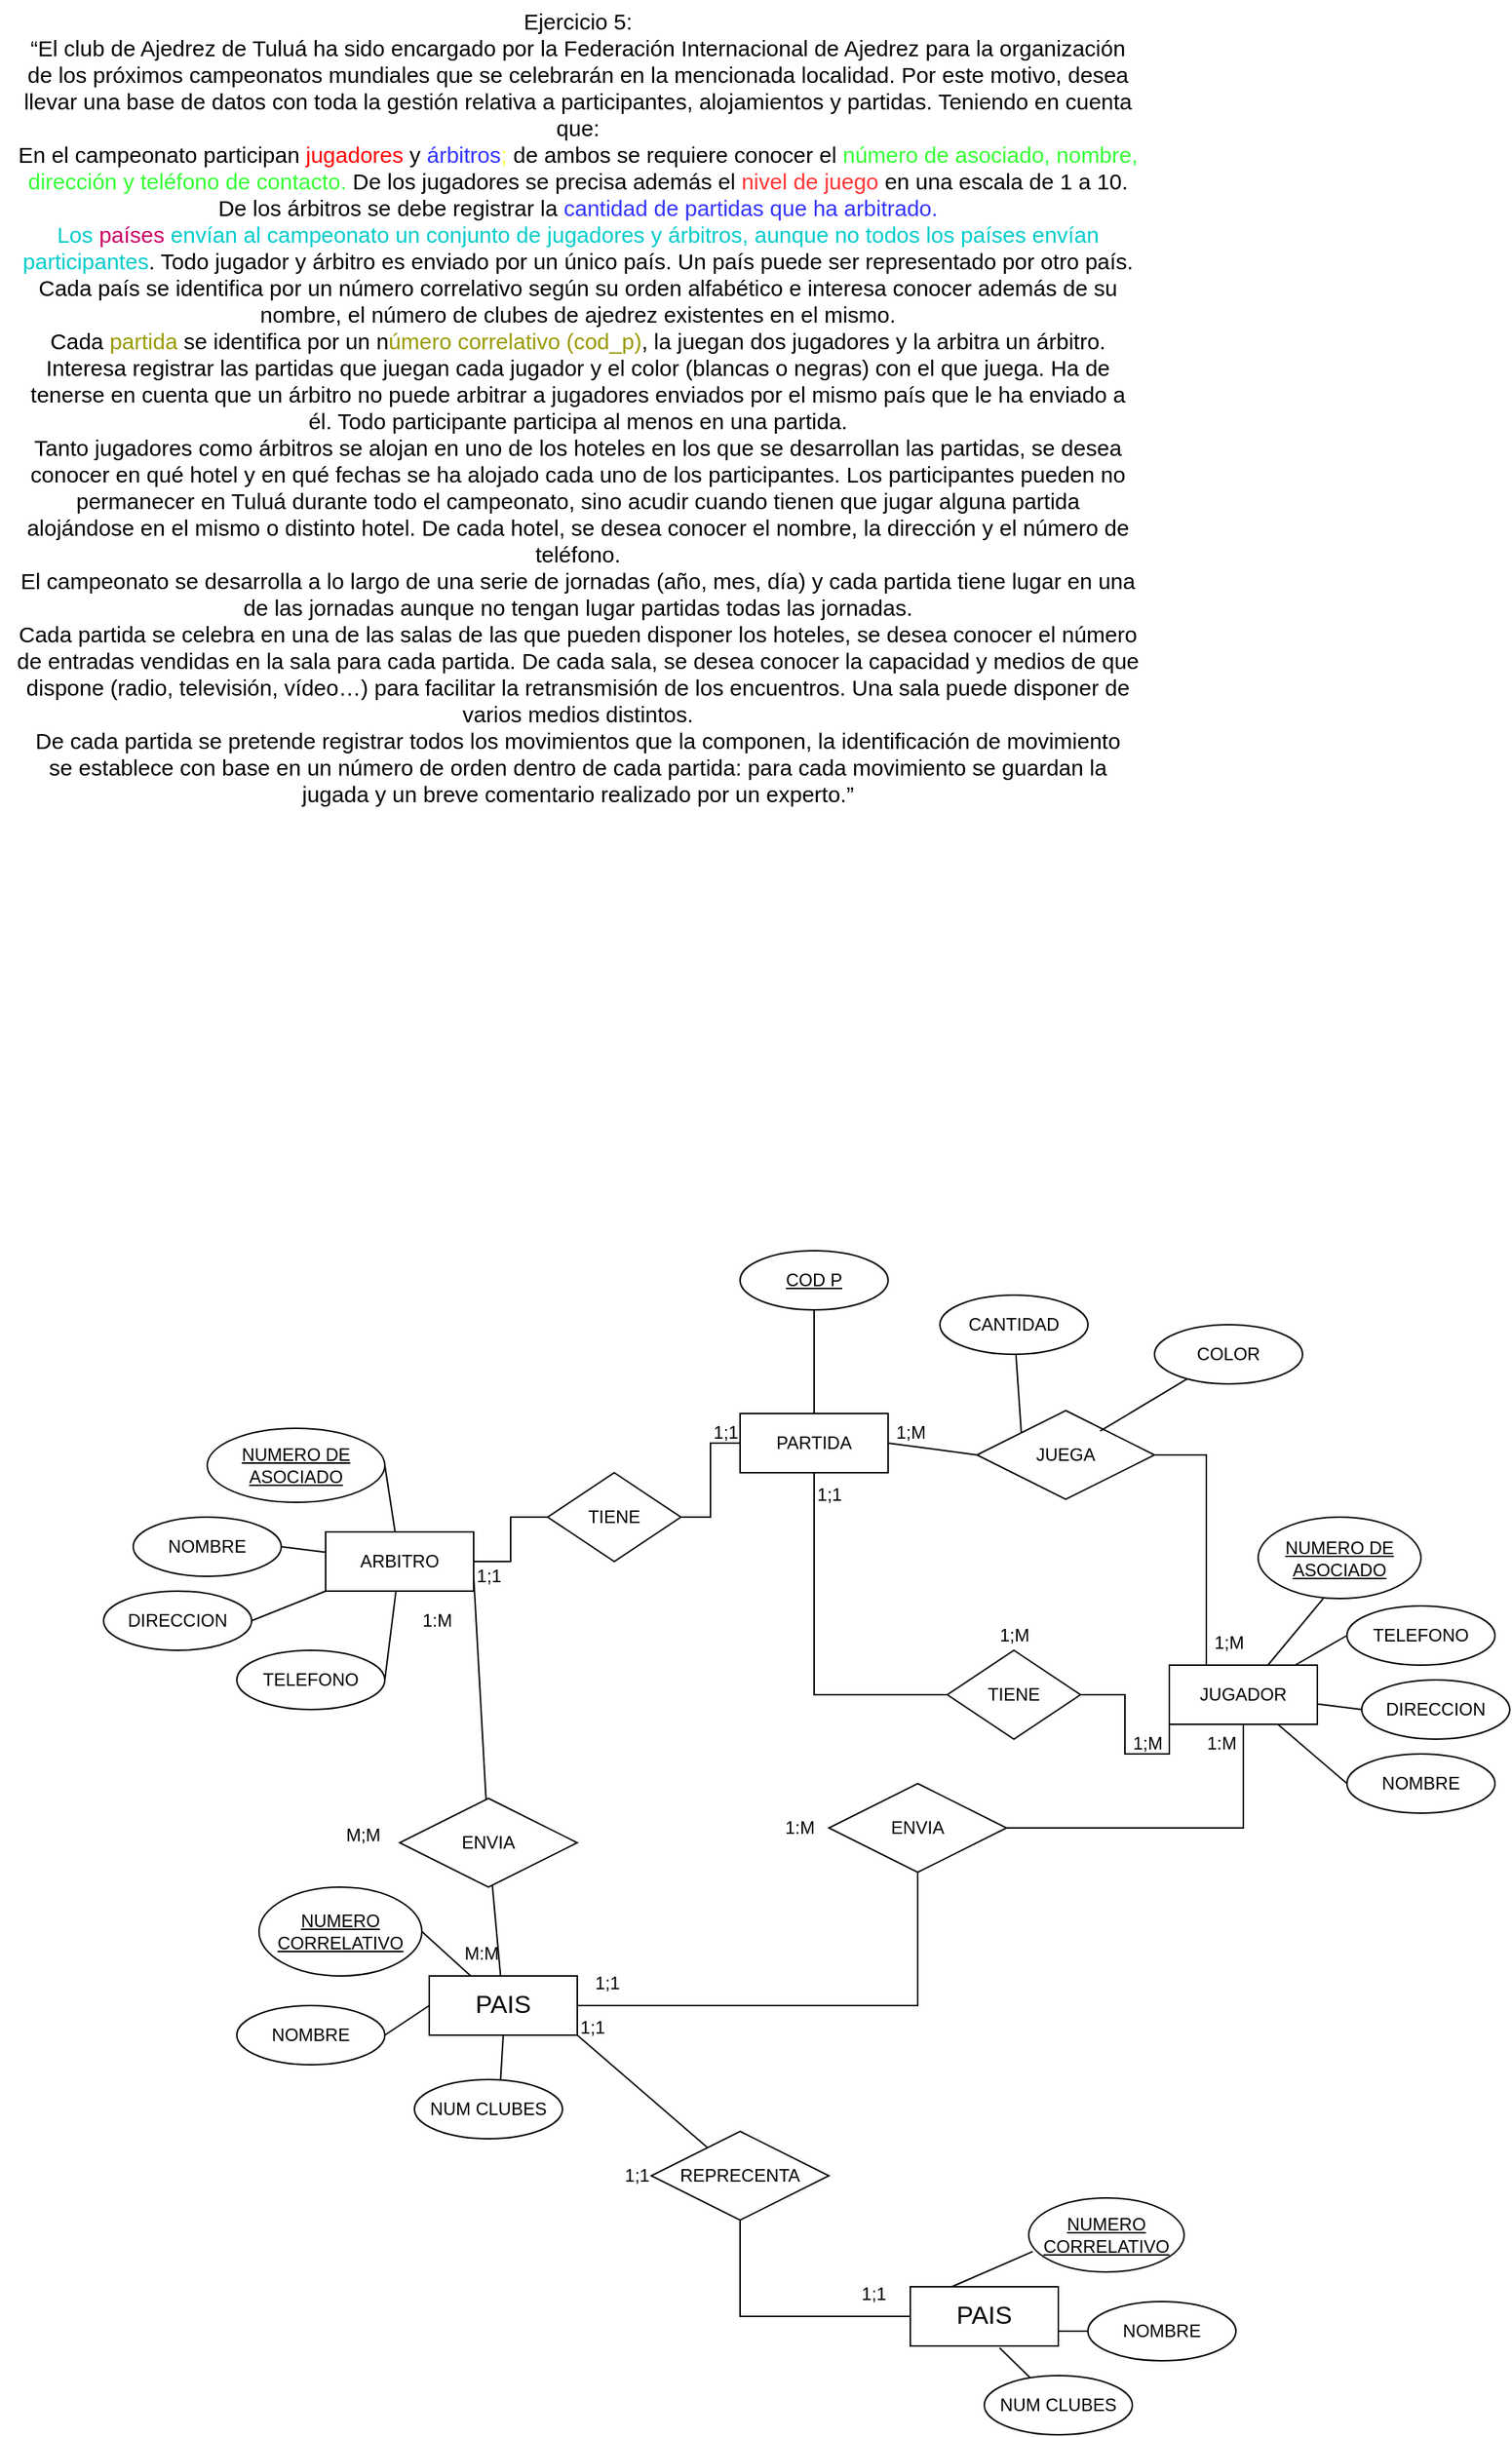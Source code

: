 <mxfile version="21.7.4" type="github" pages="5">
  <diagram id="R2lEEEUBdFMjLlhIrx00" name="Page-1">
    <mxGraphModel dx="880" dy="1372" grid="1" gridSize="10" guides="1" tooltips="1" connect="1" arrows="1" fold="1" page="1" pageScale="1" pageWidth="1100" pageHeight="850" background="none" math="0" shadow="0" extFonts="Permanent Marker^https://fonts.googleapis.com/css?family=Permanent+Marker">
      <root>
        <mxCell id="0" />
        <mxCell id="1" parent="0" />
        <mxCell id="Y1Qn_ceeOtPsz5CFs5J6-47" style="rounded=0;orthogonalLoop=1;jettySize=auto;html=1;entryX=1;entryY=0.5;entryDx=0;entryDy=0;endArrow=none;endFill=0;labelBackgroundColor=none;fontColor=default;" parent="1" source="Y1Qn_ceeOtPsz5CFs5J6-31" target="Y1Qn_ceeOtPsz5CFs5J6-46" edge="1">
          <mxGeometry relative="1" as="geometry" />
        </mxCell>
        <mxCell id="Y1Qn_ceeOtPsz5CFs5J6-48" style="rounded=0;orthogonalLoop=1;jettySize=auto;html=1;entryX=1;entryY=0.5;entryDx=0;entryDy=0;endArrow=none;endFill=0;labelBackgroundColor=none;fontColor=default;" parent="1" source="Y1Qn_ceeOtPsz5CFs5J6-31" target="Y1Qn_ceeOtPsz5CFs5J6-38" edge="1">
          <mxGeometry relative="1" as="geometry" />
        </mxCell>
        <mxCell id="Y1Qn_ceeOtPsz5CFs5J6-49" style="rounded=0;orthogonalLoop=1;jettySize=auto;html=1;entryX=1;entryY=0.5;entryDx=0;entryDy=0;endArrow=none;endFill=0;labelBackgroundColor=none;fontColor=default;" parent="1" source="Y1Qn_ceeOtPsz5CFs5J6-31" target="Y1Qn_ceeOtPsz5CFs5J6-40" edge="1">
          <mxGeometry relative="1" as="geometry" />
        </mxCell>
        <mxCell id="Y1Qn_ceeOtPsz5CFs5J6-31" value="ARBITRO" style="whiteSpace=wrap;html=1;align=center;labelBackgroundColor=none;" parent="1" vertex="1">
          <mxGeometry x="240" y="215" width="100" height="40" as="geometry" />
        </mxCell>
        <mxCell id="Y1Qn_ceeOtPsz5CFs5J6-51" style="rounded=0;orthogonalLoop=1;jettySize=auto;html=1;entryX=0.4;entryY=1;entryDx=0;entryDy=0;entryPerimeter=0;endArrow=none;endFill=0;labelBackgroundColor=none;fontColor=default;" parent="1" source="Y1Qn_ceeOtPsz5CFs5J6-32" target="Y1Qn_ceeOtPsz5CFs5J6-45" edge="1">
          <mxGeometry relative="1" as="geometry" />
        </mxCell>
        <mxCell id="Y1Qn_ceeOtPsz5CFs5J6-52" style="rounded=0;orthogonalLoop=1;jettySize=auto;html=1;entryX=0;entryY=0.5;entryDx=0;entryDy=0;endArrow=none;endFill=0;labelBackgroundColor=none;fontColor=default;" parent="1" source="Y1Qn_ceeOtPsz5CFs5J6-32" target="Y1Qn_ceeOtPsz5CFs5J6-43" edge="1">
          <mxGeometry relative="1" as="geometry" />
        </mxCell>
        <mxCell id="Y1Qn_ceeOtPsz5CFs5J6-53" style="rounded=0;orthogonalLoop=1;jettySize=auto;html=1;entryX=0;entryY=0.5;entryDx=0;entryDy=0;endArrow=none;endFill=0;labelBackgroundColor=none;fontColor=default;" parent="1" source="Y1Qn_ceeOtPsz5CFs5J6-32" target="Y1Qn_ceeOtPsz5CFs5J6-42" edge="1">
          <mxGeometry relative="1" as="geometry" />
        </mxCell>
        <mxCell id="Y1Qn_ceeOtPsz5CFs5J6-54" style="rounded=0;orthogonalLoop=1;jettySize=auto;html=1;entryX=0;entryY=0.5;entryDx=0;entryDy=0;endArrow=none;endFill=0;labelBackgroundColor=none;fontColor=default;" parent="1" source="Y1Qn_ceeOtPsz5CFs5J6-32" target="Y1Qn_ceeOtPsz5CFs5J6-44" edge="1">
          <mxGeometry relative="1" as="geometry" />
        </mxCell>
        <mxCell id="Y1Qn_ceeOtPsz5CFs5J6-118" style="edgeStyle=orthogonalEdgeStyle;rounded=0;orthogonalLoop=1;jettySize=auto;html=1;exitX=0.25;exitY=0;exitDx=0;exitDy=0;entryX=1;entryY=0.5;entryDx=0;entryDy=0;endArrow=none;endFill=0;" parent="1" source="Y1Qn_ceeOtPsz5CFs5J6-32" target="Y1Qn_ceeOtPsz5CFs5J6-116" edge="1">
          <mxGeometry relative="1" as="geometry" />
        </mxCell>
        <mxCell id="Y1Qn_ceeOtPsz5CFs5J6-32" value="JUGADOR" style="whiteSpace=wrap;html=1;align=center;labelBackgroundColor=none;" parent="1" vertex="1">
          <mxGeometry x="810" y="305" width="100" height="40" as="geometry" />
        </mxCell>
        <mxCell id="Y1Qn_ceeOtPsz5CFs5J6-38" value="NOMBRE" style="ellipse;whiteSpace=wrap;html=1;align=center;labelBackgroundColor=none;" parent="1" vertex="1">
          <mxGeometry x="110" y="205" width="100" height="40" as="geometry" />
        </mxCell>
        <mxCell id="Y1Qn_ceeOtPsz5CFs5J6-39" value="TELEFONO" style="ellipse;whiteSpace=wrap;html=1;align=center;labelBackgroundColor=none;" parent="1" vertex="1">
          <mxGeometry x="180" y="295" width="100" height="40" as="geometry" />
        </mxCell>
        <mxCell id="Y1Qn_ceeOtPsz5CFs5J6-40" value="DIRECCION" style="ellipse;whiteSpace=wrap;html=1;align=center;labelBackgroundColor=none;" parent="1" vertex="1">
          <mxGeometry x="90" y="255" width="100" height="40" as="geometry" />
        </mxCell>
        <mxCell id="Y1Qn_ceeOtPsz5CFs5J6-42" value="NOMBRE" style="ellipse;whiteSpace=wrap;html=1;align=center;labelBackgroundColor=none;" parent="1" vertex="1">
          <mxGeometry x="930" y="365" width="100" height="40" as="geometry" />
        </mxCell>
        <mxCell id="Y1Qn_ceeOtPsz5CFs5J6-43" value="TELEFONO" style="ellipse;whiteSpace=wrap;html=1;align=center;labelBackgroundColor=none;" parent="1" vertex="1">
          <mxGeometry x="930" y="265" width="100" height="40" as="geometry" />
        </mxCell>
        <mxCell id="Y1Qn_ceeOtPsz5CFs5J6-44" value="DIRECCION" style="ellipse;whiteSpace=wrap;html=1;align=center;labelBackgroundColor=none;" parent="1" vertex="1">
          <mxGeometry x="940" y="315" width="100" height="40" as="geometry" />
        </mxCell>
        <mxCell id="Y1Qn_ceeOtPsz5CFs5J6-45" value="NUMERO DE ASOCIADO" style="ellipse;whiteSpace=wrap;html=1;align=center;fontStyle=4;labelBackgroundColor=none;" parent="1" vertex="1">
          <mxGeometry x="870" y="205" width="110" height="55" as="geometry" />
        </mxCell>
        <mxCell id="Y1Qn_ceeOtPsz5CFs5J6-46" value="NUMERO DE ASOCIADO" style="ellipse;whiteSpace=wrap;html=1;align=center;fontStyle=4;labelBackgroundColor=none;" parent="1" vertex="1">
          <mxGeometry x="160" y="145" width="120" height="50" as="geometry" />
        </mxCell>
        <mxCell id="Y1Qn_ceeOtPsz5CFs5J6-50" style="rounded=0;orthogonalLoop=1;jettySize=auto;html=1;entryX=1;entryY=0.5;entryDx=0;entryDy=0;endArrow=none;endFill=0;labelBackgroundColor=none;fontColor=default;" parent="1" source="Y1Qn_ceeOtPsz5CFs5J6-31" target="Y1Qn_ceeOtPsz5CFs5J6-39" edge="1">
          <mxGeometry relative="1" as="geometry" />
        </mxCell>
        <mxCell id="Y1Qn_ceeOtPsz5CFs5J6-55" value="&lt;font style=&quot;font-size: 15px;&quot;&gt;Ejercicio 5:&lt;br&gt;“El club de Ajedrez de Tuluá ha sido encargado por la Federación Internacional de Ajedrez para la organización&lt;br&gt;de los próximos campeonatos mundiales que se celebrarán en la mencionada localidad. Por este motivo, desea&lt;br&gt;llevar una base de datos con toda la gestión relativa a participantes, alojamientos y partidas. Teniendo en cuenta&lt;br&gt;que:&lt;br&gt;En el campeonato participan&lt;font color=&quot;#ff0000&quot;&gt; jugadores&lt;/font&gt; y &lt;font color=&quot;#3333ff&quot;&gt;árbitros&lt;/font&gt;&lt;font color=&quot;#ffff33&quot;&gt;;&lt;/font&gt; de ambos se requiere conocer el&lt;font color=&quot;#33ff33&quot;&gt; número de asociado, nombre,&lt;br&gt;dirección y teléfono de contacto.&lt;/font&gt; De los jugadores se precisa además el &lt;font color=&quot;#ff3333&quot;&gt;nivel de juego&lt;/font&gt; en una escala de 1 a 10.&lt;br&gt;De los árbitros se debe registrar la &lt;font color=&quot;#3333ff&quot;&gt;cantidad de partidas que ha arbitrado.&lt;/font&gt;&lt;br&gt;&lt;font color=&quot;#00cccc&quot;&gt;Los &lt;/font&gt;&lt;font color=&quot;#cc0066&quot;&gt;países&lt;/font&gt;&lt;font color=&quot;#00cccc&quot;&gt; envían al campeonato un conjunto de jugadores y árbitros, aunque no todos los países envían&lt;/font&gt;&lt;br&gt;&lt;font color=&quot;#00cccc&quot;&gt;participantes&lt;/font&gt;. Todo jugador y árbitro es enviado por un único país. Un país puede ser representado por otro país.&lt;br&gt;Cada país se identifica por un número correlativo según su orden alfabético e interesa conocer además de su&lt;br&gt;nombre, el número de clubes de ajedrez existentes en el mismo.&lt;br&gt;Cada &lt;font color=&quot;#999900&quot;&gt;partida &lt;/font&gt;se identifica por un n&lt;font color=&quot;#999900&quot;&gt;úmero correlativo (cod_p)&lt;/font&gt;, la juegan dos jugadores y la arbitra un árbitro.&lt;br&gt;Interesa registrar las partidas que juegan cada jugador y el color (blancas o negras) con el que juega. Ha de&lt;br&gt;tenerse en cuenta que un árbitro no puede arbitrar a jugadores enviados por el mismo país que le ha enviado a&lt;br&gt;él. Todo participante participa al menos en una partida.&lt;br&gt;Tanto jugadores como árbitros se alojan en uno de los hoteles en los que se desarrollan las partidas, se desea&lt;br&gt;conocer en qué hotel y en qué fechas se ha alojado cada uno de los participantes. Los participantes pueden no&lt;br&gt;permanecer en Tuluá durante todo el campeonato, sino acudir cuando tienen que jugar alguna partida&lt;br&gt;alojándose en el mismo o distinto hotel. De cada hotel, se desea conocer el nombre, la dirección y el número de&lt;br&gt;teléfono.&lt;br&gt;El campeonato se desarrolla a lo largo de una serie de jornadas (año, mes, día) y cada partida tiene lugar en una&lt;br&gt;de las jornadas aunque no tengan lugar partidas todas las jornadas.&lt;br&gt;Cada partida se celebra en una de las salas de las que pueden disponer los hoteles, se desea conocer el número&lt;br&gt;de entradas vendidas en la sala para cada partida. De cada sala, se desea conocer la capacidad y medios de que&lt;br&gt;dispone (radio, televisión, vídeo…) para facilitar la retransmisión de los encuentros. Una sala puede disponer de&lt;br&gt;varios medios distintos.&lt;br&gt;De cada partida se pretende registrar todos los movimientos que la componen, la identificación de movimiento&lt;br&gt;se establece con base en un número de orden dentro de cada partida: para cada movimiento se guardan la&lt;br&gt;jugada y un breve comentario realizado por un experto.”&lt;/font&gt;" style="text;html=1;align=center;verticalAlign=middle;resizable=0;points=[];autosize=1;strokeColor=none;fillColor=none;labelBackgroundColor=none;" parent="1" vertex="1">
          <mxGeometry x="20" y="-820" width="780" height="550" as="geometry" />
        </mxCell>
        <mxCell id="Y1Qn_ceeOtPsz5CFs5J6-77" style="edgeStyle=orthogonalEdgeStyle;rounded=0;orthogonalLoop=1;jettySize=auto;html=1;entryX=0.5;entryY=1;entryDx=0;entryDy=0;endArrow=none;endFill=0;startArrow=none;startFill=0;labelBackgroundColor=none;fontColor=default;" parent="1" source="Y1Qn_ceeOtPsz5CFs5J6-56" target="Y1Qn_ceeOtPsz5CFs5J6-71" edge="1">
          <mxGeometry relative="1" as="geometry" />
        </mxCell>
        <mxCell id="Y1Qn_ceeOtPsz5CFs5J6-56" value="&lt;font style=&quot;font-size: 17px;&quot;&gt;&lt;font style=&quot;font-size: 17px;&quot;&gt;PA&lt;/font&gt;IS&lt;/font&gt;" style="whiteSpace=wrap;html=1;align=center;labelBackgroundColor=none;" parent="1" vertex="1">
          <mxGeometry x="310" y="515" width="100" height="40" as="geometry" />
        </mxCell>
        <mxCell id="Y1Qn_ceeOtPsz5CFs5J6-57" style="rounded=0;orthogonalLoop=1;jettySize=auto;html=1;entryX=1;entryY=0.5;entryDx=0;entryDy=0;endArrow=none;endFill=0;labelBackgroundColor=none;fontColor=default;" parent="1" target="Y1Qn_ceeOtPsz5CFs5J6-63" edge="1">
          <mxGeometry relative="1" as="geometry">
            <mxPoint x="338" y="515" as="sourcePoint" />
          </mxGeometry>
        </mxCell>
        <mxCell id="Y1Qn_ceeOtPsz5CFs5J6-58" style="rounded=0;orthogonalLoop=1;jettySize=auto;html=1;entryX=1;entryY=0.5;entryDx=0;entryDy=0;endArrow=none;endFill=0;labelBackgroundColor=none;fontColor=default;exitX=0;exitY=0.5;exitDx=0;exitDy=0;" parent="1" source="Y1Qn_ceeOtPsz5CFs5J6-56" target="Y1Qn_ceeOtPsz5CFs5J6-60" edge="1">
          <mxGeometry relative="1" as="geometry">
            <mxPoint x="310" y="527" as="sourcePoint" />
          </mxGeometry>
        </mxCell>
        <mxCell id="Y1Qn_ceeOtPsz5CFs5J6-59" style="rounded=0;orthogonalLoop=1;jettySize=auto;html=1;entryX=0.582;entryY=0.003;entryDx=0;entryDy=0;endArrow=none;endFill=0;labelBackgroundColor=none;fontColor=default;exitX=0.5;exitY=1;exitDx=0;exitDy=0;entryPerimeter=0;" parent="1" source="Y1Qn_ceeOtPsz5CFs5J6-56" target="Y1Qn_ceeOtPsz5CFs5J6-62" edge="1">
          <mxGeometry relative="1" as="geometry">
            <mxPoint x="310" y="549" as="sourcePoint" />
          </mxGeometry>
        </mxCell>
        <mxCell id="Y1Qn_ceeOtPsz5CFs5J6-60" value="NOMBRE" style="ellipse;whiteSpace=wrap;html=1;align=center;labelBackgroundColor=none;" parent="1" vertex="1">
          <mxGeometry x="180" y="535" width="100" height="40" as="geometry" />
        </mxCell>
        <mxCell id="Y1Qn_ceeOtPsz5CFs5J6-62" value="NUM CLUBES" style="ellipse;whiteSpace=wrap;html=1;align=center;labelBackgroundColor=none;" parent="1" vertex="1">
          <mxGeometry x="300" y="585" width="100" height="40" as="geometry" />
        </mxCell>
        <mxCell id="Y1Qn_ceeOtPsz5CFs5J6-63" value="NUMERO CORRELATIVO" style="ellipse;whiteSpace=wrap;html=1;align=center;fontStyle=4;labelBackgroundColor=none;" parent="1" vertex="1">
          <mxGeometry x="195" y="455" width="110" height="60" as="geometry" />
        </mxCell>
        <mxCell id="Y1Qn_ceeOtPsz5CFs5J6-66" style="rounded=0;orthogonalLoop=1;jettySize=auto;html=1;endArrow=none;endFill=0;labelBackgroundColor=none;fontColor=default;" parent="1" source="Y1Qn_ceeOtPsz5CFs5J6-65" target="Y1Qn_ceeOtPsz5CFs5J6-56" edge="1">
          <mxGeometry relative="1" as="geometry">
            <mxPoint x="370" y="505.0" as="targetPoint" />
          </mxGeometry>
        </mxCell>
        <mxCell id="Y1Qn_ceeOtPsz5CFs5J6-67" style="rounded=0;orthogonalLoop=1;jettySize=auto;html=1;endArrow=none;endFill=0;entryX=1;entryY=0.75;entryDx=0;entryDy=0;labelBackgroundColor=none;fontColor=default;" parent="1" source="Y1Qn_ceeOtPsz5CFs5J6-65" target="Y1Qn_ceeOtPsz5CFs5J6-31" edge="1">
          <mxGeometry relative="1" as="geometry">
            <mxPoint x="340" y="265.0" as="targetPoint" />
          </mxGeometry>
        </mxCell>
        <mxCell id="Y1Qn_ceeOtPsz5CFs5J6-65" value="ENVIA" style="shape=rhombus;perimeter=rhombusPerimeter;whiteSpace=wrap;html=1;align=center;labelBackgroundColor=none;" parent="1" vertex="1">
          <mxGeometry x="290" y="395" width="120" height="60" as="geometry" />
        </mxCell>
        <mxCell id="Y1Qn_ceeOtPsz5CFs5J6-68" value="1:M" style="text;html=1;align=center;verticalAlign=middle;resizable=0;points=[];autosize=1;strokeColor=none;fillColor=none;labelBackgroundColor=none;" parent="1" vertex="1">
          <mxGeometry x="295" y="260" width="40" height="30" as="geometry" />
        </mxCell>
        <mxCell id="Y1Qn_ceeOtPsz5CFs5J6-69" value="M:M" style="text;html=1;align=center;verticalAlign=middle;resizable=0;points=[];autosize=1;strokeColor=none;fillColor=none;labelBackgroundColor=none;" parent="1" vertex="1">
          <mxGeometry x="320" y="485" width="50" height="30" as="geometry" />
        </mxCell>
        <mxCell id="Y1Qn_ceeOtPsz5CFs5J6-70" value="M;M" style="text;html=1;align=center;verticalAlign=middle;resizable=0;points=[];autosize=1;strokeColor=none;fillColor=none;labelBackgroundColor=none;" parent="1" vertex="1">
          <mxGeometry x="240" y="405" width="50" height="30" as="geometry" />
        </mxCell>
        <mxCell id="Y1Qn_ceeOtPsz5CFs5J6-73" style="edgeStyle=orthogonalEdgeStyle;rounded=0;orthogonalLoop=1;jettySize=auto;html=1;entryX=0.5;entryY=1;entryDx=0;entryDy=0;endArrow=none;endFill=0;labelBackgroundColor=none;fontColor=default;" parent="1" source="Y1Qn_ceeOtPsz5CFs5J6-71" target="Y1Qn_ceeOtPsz5CFs5J6-32" edge="1">
          <mxGeometry relative="1" as="geometry">
            <mxPoint x="690.0" y="485.0" as="sourcePoint" />
          </mxGeometry>
        </mxCell>
        <mxCell id="Y1Qn_ceeOtPsz5CFs5J6-71" value="ENVIA" style="shape=rhombus;perimeter=rhombusPerimeter;whiteSpace=wrap;html=1;align=center;labelBackgroundColor=none;" parent="1" vertex="1">
          <mxGeometry x="580" y="385" width="120" height="60" as="geometry" />
        </mxCell>
        <mxCell id="Y1Qn_ceeOtPsz5CFs5J6-74" value="1:M" style="text;html=1;align=center;verticalAlign=middle;resizable=0;points=[];autosize=1;strokeColor=none;fillColor=none;labelBackgroundColor=none;" parent="1" vertex="1">
          <mxGeometry x="825" y="343" width="40" height="30" as="geometry" />
        </mxCell>
        <mxCell id="Y1Qn_ceeOtPsz5CFs5J6-80" value="1;1" style="text;html=1;align=center;verticalAlign=middle;resizable=0;points=[];autosize=1;strokeColor=none;fillColor=none;" parent="1" vertex="1">
          <mxGeometry x="410" y="505" width="40" height="30" as="geometry" />
        </mxCell>
        <mxCell id="Y1Qn_ceeOtPsz5CFs5J6-81" value="1:M" style="text;html=1;align=center;verticalAlign=middle;resizable=0;points=[];autosize=1;strokeColor=none;fillColor=none;" parent="1" vertex="1">
          <mxGeometry x="540" y="400" width="40" height="30" as="geometry" />
        </mxCell>
        <mxCell id="Y1Qn_ceeOtPsz5CFs5J6-96" style="edgeStyle=orthogonalEdgeStyle;rounded=0;orthogonalLoop=1;jettySize=auto;html=1;entryX=0.5;entryY=1;entryDx=0;entryDy=0;endArrow=none;endFill=0;" parent="1" source="Y1Qn_ceeOtPsz5CFs5J6-84" target="Y1Qn_ceeOtPsz5CFs5J6-94" edge="1">
          <mxGeometry relative="1" as="geometry" />
        </mxCell>
        <mxCell id="Y1Qn_ceeOtPsz5CFs5J6-84" value="&lt;font style=&quot;font-size: 17px;&quot;&gt;&lt;font style=&quot;font-size: 17px;&quot;&gt;PA&lt;/font&gt;IS&lt;/font&gt;" style="whiteSpace=wrap;html=1;align=center;labelBackgroundColor=none;" parent="1" vertex="1">
          <mxGeometry x="635" y="725" width="100" height="40" as="geometry" />
        </mxCell>
        <mxCell id="Y1Qn_ceeOtPsz5CFs5J6-85" style="rounded=0;orthogonalLoop=1;jettySize=auto;html=1;entryX=0.026;entryY=0.724;entryDx=0;entryDy=0;endArrow=none;endFill=0;labelBackgroundColor=none;fontColor=default;entryPerimeter=0;" parent="1" target="Y1Qn_ceeOtPsz5CFs5J6-90" edge="1">
          <mxGeometry relative="1" as="geometry">
            <mxPoint x="663" y="725" as="sourcePoint" />
          </mxGeometry>
        </mxCell>
        <mxCell id="Y1Qn_ceeOtPsz5CFs5J6-86" style="rounded=0;orthogonalLoop=1;jettySize=auto;html=1;entryX=1;entryY=0.5;entryDx=0;entryDy=0;endArrow=none;endFill=0;labelBackgroundColor=none;fontColor=default;" parent="1" target="Y1Qn_ceeOtPsz5CFs5J6-88" edge="1">
          <mxGeometry relative="1" as="geometry">
            <mxPoint x="735" y="755" as="sourcePoint" />
          </mxGeometry>
        </mxCell>
        <mxCell id="Y1Qn_ceeOtPsz5CFs5J6-88" value="NOMBRE" style="ellipse;whiteSpace=wrap;html=1;align=center;labelBackgroundColor=none;" parent="1" vertex="1">
          <mxGeometry x="755" y="735" width="100" height="40" as="geometry" />
        </mxCell>
        <mxCell id="Y1Qn_ceeOtPsz5CFs5J6-93" style="rounded=0;orthogonalLoop=1;jettySize=auto;html=1;entryX=0.603;entryY=1.032;entryDx=0;entryDy=0;entryPerimeter=0;endArrow=none;endFill=0;" parent="1" source="Y1Qn_ceeOtPsz5CFs5J6-89" target="Y1Qn_ceeOtPsz5CFs5J6-84" edge="1">
          <mxGeometry relative="1" as="geometry" />
        </mxCell>
        <mxCell id="Y1Qn_ceeOtPsz5CFs5J6-89" value="NUM CLUBES" style="ellipse;whiteSpace=wrap;html=1;align=center;labelBackgroundColor=none;" parent="1" vertex="1">
          <mxGeometry x="685" y="785" width="100" height="40" as="geometry" />
        </mxCell>
        <mxCell id="Y1Qn_ceeOtPsz5CFs5J6-90" value="NUMERO CORRELATIVO" style="ellipse;whiteSpace=wrap;html=1;align=center;fontStyle=4;labelBackgroundColor=none;" parent="1" vertex="1">
          <mxGeometry x="715" y="665" width="105" height="50" as="geometry" />
        </mxCell>
        <mxCell id="Y1Qn_ceeOtPsz5CFs5J6-95" style="rounded=0;orthogonalLoop=1;jettySize=auto;html=1;entryX=1;entryY=1;entryDx=0;entryDy=0;endArrow=none;endFill=0;" parent="1" source="Y1Qn_ceeOtPsz5CFs5J6-94" target="Y1Qn_ceeOtPsz5CFs5J6-56" edge="1">
          <mxGeometry relative="1" as="geometry" />
        </mxCell>
        <mxCell id="Y1Qn_ceeOtPsz5CFs5J6-94" value="REPRECENTA" style="shape=rhombus;perimeter=rhombusPerimeter;whiteSpace=wrap;html=1;align=center;labelBackgroundColor=none;" parent="1" vertex="1">
          <mxGeometry x="460" y="620" width="120" height="60" as="geometry" />
        </mxCell>
        <mxCell id="Y1Qn_ceeOtPsz5CFs5J6-97" value="1;1" style="text;html=1;align=center;verticalAlign=middle;resizable=0;points=[];autosize=1;strokeColor=none;fillColor=none;" parent="1" vertex="1">
          <mxGeometry x="590" y="715" width="40" height="30" as="geometry" />
        </mxCell>
        <mxCell id="Y1Qn_ceeOtPsz5CFs5J6-98" value="1;1" style="text;html=1;align=center;verticalAlign=middle;resizable=0;points=[];autosize=1;strokeColor=none;fillColor=none;" parent="1" vertex="1">
          <mxGeometry x="400" y="535" width="40" height="30" as="geometry" />
        </mxCell>
        <mxCell id="Y1Qn_ceeOtPsz5CFs5J6-99" value="1;1" style="text;html=1;align=center;verticalAlign=middle;resizable=0;points=[];autosize=1;strokeColor=none;fillColor=none;" parent="1" vertex="1">
          <mxGeometry x="430" y="635" width="40" height="30" as="geometry" />
        </mxCell>
        <mxCell id="Y1Qn_ceeOtPsz5CFs5J6-102" style="rounded=0;orthogonalLoop=1;jettySize=auto;html=1;exitX=0.5;exitY=0;exitDx=0;exitDy=0;entryX=0.5;entryY=1;entryDx=0;entryDy=0;endArrow=none;endFill=0;" parent="1" source="Y1Qn_ceeOtPsz5CFs5J6-100" target="Y1Qn_ceeOtPsz5CFs5J6-101" edge="1">
          <mxGeometry relative="1" as="geometry" />
        </mxCell>
        <mxCell id="Y1Qn_ceeOtPsz5CFs5J6-107" style="edgeStyle=orthogonalEdgeStyle;rounded=0;orthogonalLoop=1;jettySize=auto;html=1;entryX=1;entryY=0.5;entryDx=0;entryDy=0;endArrow=none;endFill=0;" parent="1" source="Y1Qn_ceeOtPsz5CFs5J6-100" target="Y1Qn_ceeOtPsz5CFs5J6-105" edge="1">
          <mxGeometry relative="1" as="geometry" />
        </mxCell>
        <mxCell id="Y1Qn_ceeOtPsz5CFs5J6-109" style="edgeStyle=orthogonalEdgeStyle;rounded=0;orthogonalLoop=1;jettySize=auto;html=1;entryX=0;entryY=0.5;entryDx=0;entryDy=0;endArrow=none;endFill=0;exitX=0.5;exitY=1;exitDx=0;exitDy=0;" parent="1" source="Y1Qn_ceeOtPsz5CFs5J6-100" target="Y1Qn_ceeOtPsz5CFs5J6-106" edge="1">
          <mxGeometry relative="1" as="geometry" />
        </mxCell>
        <mxCell id="Y1Qn_ceeOtPsz5CFs5J6-100" value="PARTIDA" style="whiteSpace=wrap;html=1;align=center;" parent="1" vertex="1">
          <mxGeometry x="520" y="135" width="100" height="40" as="geometry" />
        </mxCell>
        <mxCell id="Y1Qn_ceeOtPsz5CFs5J6-101" value="COD P" style="ellipse;whiteSpace=wrap;html=1;align=center;fontStyle=4;" parent="1" vertex="1">
          <mxGeometry x="520" y="25" width="100" height="40" as="geometry" />
        </mxCell>
        <mxCell id="Y1Qn_ceeOtPsz5CFs5J6-108" style="edgeStyle=orthogonalEdgeStyle;rounded=0;orthogonalLoop=1;jettySize=auto;html=1;entryX=1;entryY=0.5;entryDx=0;entryDy=0;endArrow=none;endFill=0;" parent="1" source="Y1Qn_ceeOtPsz5CFs5J6-105" target="Y1Qn_ceeOtPsz5CFs5J6-31" edge="1">
          <mxGeometry relative="1" as="geometry" />
        </mxCell>
        <mxCell id="Y1Qn_ceeOtPsz5CFs5J6-105" value="TIENE" style="shape=rhombus;perimeter=rhombusPerimeter;whiteSpace=wrap;html=1;align=center;" parent="1" vertex="1">
          <mxGeometry x="390" y="175" width="90" height="60" as="geometry" />
        </mxCell>
        <mxCell id="Y1Qn_ceeOtPsz5CFs5J6-110" style="edgeStyle=orthogonalEdgeStyle;rounded=0;orthogonalLoop=1;jettySize=auto;html=1;entryX=0;entryY=1;entryDx=0;entryDy=0;endArrow=none;endFill=0;" parent="1" source="Y1Qn_ceeOtPsz5CFs5J6-106" target="Y1Qn_ceeOtPsz5CFs5J6-32" edge="1">
          <mxGeometry relative="1" as="geometry" />
        </mxCell>
        <mxCell id="Y1Qn_ceeOtPsz5CFs5J6-106" value="TIENE" style="shape=rhombus;perimeter=rhombusPerimeter;whiteSpace=wrap;html=1;align=center;" parent="1" vertex="1">
          <mxGeometry x="660" y="295" width="90" height="60" as="geometry" />
        </mxCell>
        <mxCell id="Y1Qn_ceeOtPsz5CFs5J6-111" value="1;1" style="text;html=1;align=center;verticalAlign=middle;resizable=0;points=[];autosize=1;strokeColor=none;fillColor=none;" parent="1" vertex="1">
          <mxGeometry x="560" y="175" width="40" height="30" as="geometry" />
        </mxCell>
        <mxCell id="Y1Qn_ceeOtPsz5CFs5J6-112" value="1;M" style="text;html=1;align=center;verticalAlign=middle;resizable=0;points=[];autosize=1;strokeColor=none;fillColor=none;" parent="1" vertex="1">
          <mxGeometry x="775" y="343" width="40" height="30" as="geometry" />
        </mxCell>
        <mxCell id="Y1Qn_ceeOtPsz5CFs5J6-113" value="1;M" style="text;html=1;align=center;verticalAlign=middle;resizable=0;points=[];autosize=1;strokeColor=none;fillColor=none;" parent="1" vertex="1">
          <mxGeometry x="685" y="270" width="40" height="30" as="geometry" />
        </mxCell>
        <mxCell id="Y1Qn_ceeOtPsz5CFs5J6-114" value="1;1" style="text;html=1;align=center;verticalAlign=middle;resizable=0;points=[];autosize=1;strokeColor=none;fillColor=none;" parent="1" vertex="1">
          <mxGeometry x="490" y="133" width="40" height="30" as="geometry" />
        </mxCell>
        <mxCell id="Y1Qn_ceeOtPsz5CFs5J6-115" value="1;1" style="text;html=1;align=center;verticalAlign=middle;resizable=0;points=[];autosize=1;strokeColor=none;fillColor=none;" parent="1" vertex="1">
          <mxGeometry x="330" y="230" width="40" height="30" as="geometry" />
        </mxCell>
        <mxCell id="Y1Qn_ceeOtPsz5CFs5J6-116" value="JUEGA" style="shape=rhombus;perimeter=rhombusPerimeter;whiteSpace=wrap;html=1;align=center;" parent="1" vertex="1">
          <mxGeometry x="680" y="133" width="120" height="60" as="geometry" />
        </mxCell>
        <mxCell id="Y1Qn_ceeOtPsz5CFs5J6-121" style="rounded=0;orthogonalLoop=1;jettySize=auto;html=1;entryX=0.694;entryY=0.231;entryDx=0;entryDy=0;entryPerimeter=0;endArrow=none;endFill=0;" parent="1" source="Y1Qn_ceeOtPsz5CFs5J6-120" target="Y1Qn_ceeOtPsz5CFs5J6-116" edge="1">
          <mxGeometry relative="1" as="geometry" />
        </mxCell>
        <mxCell id="Y1Qn_ceeOtPsz5CFs5J6-120" value="COLOR" style="ellipse;whiteSpace=wrap;html=1;align=center;" parent="1" vertex="1">
          <mxGeometry x="800" y="75" width="100" height="40" as="geometry" />
        </mxCell>
        <mxCell id="Y1Qn_ceeOtPsz5CFs5J6-123" style="rounded=0;orthogonalLoop=1;jettySize=auto;html=1;entryX=0;entryY=0;entryDx=0;entryDy=0;endArrow=none;endFill=0;" parent="1" source="Y1Qn_ceeOtPsz5CFs5J6-122" target="Y1Qn_ceeOtPsz5CFs5J6-116" edge="1">
          <mxGeometry relative="1" as="geometry" />
        </mxCell>
        <mxCell id="Y1Qn_ceeOtPsz5CFs5J6-122" value="CANTIDAD" style="ellipse;whiteSpace=wrap;html=1;align=center;" parent="1" vertex="1">
          <mxGeometry x="655" y="55" width="100" height="40" as="geometry" />
        </mxCell>
        <mxCell id="Y1Qn_ceeOtPsz5CFs5J6-125" value="" style="rounded=0;orthogonalLoop=1;jettySize=auto;html=1;exitX=0;exitY=0.5;exitDx=0;exitDy=0;entryX=1;entryY=0.5;entryDx=0;entryDy=0;endArrow=none;endFill=0;" parent="1" source="Y1Qn_ceeOtPsz5CFs5J6-116" target="Y1Qn_ceeOtPsz5CFs5J6-100" edge="1">
          <mxGeometry relative="1" as="geometry">
            <mxPoint x="680" y="163" as="sourcePoint" />
            <mxPoint x="620" y="155" as="targetPoint" />
          </mxGeometry>
        </mxCell>
        <mxCell id="Y1Qn_ceeOtPsz5CFs5J6-124" value="1;M" style="text;html=1;align=center;verticalAlign=middle;resizable=0;points=[];autosize=1;strokeColor=none;fillColor=none;" parent="1" vertex="1">
          <mxGeometry x="615" y="133" width="40" height="30" as="geometry" />
        </mxCell>
        <mxCell id="Y1Qn_ceeOtPsz5CFs5J6-126" value="1;M" style="text;html=1;align=center;verticalAlign=middle;resizable=0;points=[];autosize=1;strokeColor=none;fillColor=none;" parent="1" vertex="1">
          <mxGeometry x="830" y="275" width="40" height="30" as="geometry" />
        </mxCell>
      </root>
    </mxGraphModel>
  </diagram>
  <diagram id="jYKtR1dSCES5-ZDyfCan" name="Página-2">
    <mxGraphModel dx="4156" dy="2860" grid="1" gridSize="10" guides="1" tooltips="1" connect="1" arrows="1" fold="1" page="1" pageScale="1" pageWidth="1100" pageHeight="850" math="0" shadow="0">
      <root>
        <mxCell id="0" />
        <mxCell id="1" parent="0" />
        <mxCell id="-EStDnzhdMPfY-CKQNTT-1" value="&lt;font style=&quot;font-size: 15px;&quot;&gt;Ejercicio 6:&lt;br&gt;“Una nueva entidad financiera requiere de la implementación de una base de datos para administrar la&lt;br&gt;información de sus operaciones básicas, teniendo en cuenta los siguientes requisitos:&lt;br&gt;La entidad cuenta con una serie de &lt;font color=&quot;#ff0000&quot;&gt;&lt;b&gt;sucursales&lt;/b&gt;&lt;/font&gt;, cada una de las cuales se encuentra ubicada en una &lt;font color=&quot;#ff0000&quot;&gt;ciudad, tiene&lt;br&gt;asignado un código identificativo y un nombre de sucursal&lt;/font&gt;. En las sucursales laboran &lt;font color=&quot;#33ff33&quot;&gt;&lt;b&gt;personas&lt;/b&gt;&lt;/font&gt; de las que se&lt;br&gt;conoce su &lt;font color=&quot;#33ff33&quot;&gt;número de identificación, nombres y apellidos, dirección y teléfono&lt;/font&gt;. Las personas que laboran en las&lt;br&gt;sucursales se desempeñan en un cargo; con el fin de estandarizar la información de dichos &lt;font color=&quot;#3333ff&quot;&gt;&lt;b&gt;cargos&lt;/b&gt;&lt;/font&gt;, cada uno se&lt;br&gt;identifica por un &lt;font color=&quot;#3333ff&quot;&gt;código, nombre de cargo y lista de funciones.&lt;/font&gt;&lt;br&gt;Tenga en cuenta que los funcionarios pueden haber ocupado varios cargos durante su vinculación con la entidad,&lt;br&gt;por esta razón se debe conocer la fecha de inicio en el cargo y la fecha de retiro del mismo.&lt;br&gt;La entidad tiene &lt;font color=&quot;#ff0080&quot;&gt;&lt;b&gt;clientes&lt;/b&gt;&lt;/font&gt;, de los cuales se debe registrar su &lt;font color=&quot;#ff0080&quot;&gt;identificación, nombres, apellidos, dirección y&lt;br&gt;teléfono.&lt;/font&gt; Los clientes abren &lt;font color=&quot;#4c0099&quot;&gt;&lt;b&gt;cuentas bancarias&lt;/b&gt;&lt;/font&gt;, y cada una de ellas se identifica por&lt;font color=&quot;#4c0099&quot;&gt; número de cuenta, saldo,&lt;br&gt;fecha de apertura&lt;/font&gt;. Un cliente puede tener varias cuentas, pero cada cuenta pertenece a un solo cliente, a su&lt;br&gt;vez, cada cuenta se apertura en una sucursal de la entidad, y obviamente en una misma sucursal se pueden&lt;br&gt;aperturar varias cuentas.&lt;br&gt;Las cuentas pueden ser de dos tipos: de ahorros o corriente; de las cuentas de ahorro se debe conocer también&lt;br&gt;el &lt;font color=&quot;#4c0099&quot;&gt;porcentaje de interés pactado&lt;/font&gt; y el&lt;font color=&quot;#4c0099&quot;&gt; tipo de rendimiento: diario, semanal o mensual&lt;/font&gt;. De las cuentas corrientes&lt;br&gt;interesa conocer la cantidad de cheques asignados y la cantidad de cheques girados (utilizados).&lt;br&gt;Las cuentas corrientes pueden tener asociado uno o varios sobregiros, de los que se debe registrar el&lt;br&gt;consecutivo, la fecha y el monto.&lt;br&gt;Por parametrización de datos, tenga en cuenta que se debe llevar un registro de &lt;b&gt;&lt;font color=&quot;#00cccc&quot;&gt;ciudades&lt;/font&gt; &lt;/b&gt;donde se encuentran&lt;br&gt;las sucursales, de cada ciudad se almacena el &lt;font color=&quot;#00cccc&quot;&gt;código DANE, nombre, departamento, y si es capital o no&lt;/font&gt;. En una&lt;br&gt;misma ciudad pueden ubicarse varias sucursales.”&lt;/font&gt;" style="text;html=1;align=center;verticalAlign=middle;resizable=0;points=[];autosize=1;strokeColor=none;fillColor=none;rotation=0;" parent="1" vertex="1">
          <mxGeometry x="-2187.5" y="-1700" width="790" height="430" as="geometry" />
        </mxCell>
        <mxCell id="jxXSRlR9G31ZFqXCU3bq-46" style="edgeStyle=orthogonalEdgeStyle;rounded=0;orthogonalLoop=1;jettySize=auto;html=1;entryX=0.5;entryY=0;entryDx=0;entryDy=0;endArrow=none;endFill=0;" parent="1" source="jxXSRlR9G31ZFqXCU3bq-47" target="qpk2SZLneoNPbf5BoYMr-4" edge="1">
          <mxGeometry relative="1" as="geometry">
            <Array as="points">
              <mxPoint x="-1170" y="-380" />
              <mxPoint x="-1474" y="-380" />
            </Array>
          </mxGeometry>
        </mxCell>
        <mxCell id="-EStDnzhdMPfY-CKQNTT-2" value="&lt;span style=&quot;font-size: 15px;&quot;&gt;&lt;font color=&quot;#ff0000&quot;&gt;&lt;b&gt;SUCURSAL&lt;/b&gt;&lt;/font&gt;&lt;/span&gt;" style="whiteSpace=wrap;html=1;strokeColor=#FF0000;" parent="1" vertex="1">
          <mxGeometry x="-2005" y="-1110" width="120" height="60" as="geometry" />
        </mxCell>
        <mxCell id="qpk2SZLneoNPbf5BoYMr-34" style="rounded=0;orthogonalLoop=1;jettySize=auto;html=1;exitX=1;exitY=0.5;exitDx=0;exitDy=0;entryX=0.25;entryY=1;entryDx=0;entryDy=0;endArrow=none;endFill=0;" parent="1" source="qpk2SZLneoNPbf5BoYMr-2" target="-EStDnzhdMPfY-CKQNTT-2" edge="1">
          <mxGeometry relative="1" as="geometry" />
        </mxCell>
        <mxCell id="qpk2SZLneoNPbf5BoYMr-2" value="&lt;font color=&quot;#ff0000&quot; style=&quot;font-size: 15px;&quot;&gt;CODIGO&lt;/font&gt;" style="ellipse;whiteSpace=wrap;html=1;align=center;fontStyle=4;strokeColor=#FF0000;" parent="1" vertex="1">
          <mxGeometry x="-2135" y="-1040" width="100" height="40" as="geometry" />
        </mxCell>
        <mxCell id="qpk2SZLneoNPbf5BoYMr-35" style="edgeStyle=orthogonalEdgeStyle;rounded=0;orthogonalLoop=1;jettySize=auto;html=1;exitX=0.75;exitY=0;exitDx=0;exitDy=0;entryX=0.28;entryY=1.025;entryDx=0;entryDy=0;entryPerimeter=0;endArrow=none;endFill=0;" parent="1" source="qpk2SZLneoNPbf5BoYMr-4" edge="1">
          <mxGeometry relative="1" as="geometry">
            <mxPoint x="-1410.75" y="-269.5" as="targetPoint" />
          </mxGeometry>
        </mxCell>
        <mxCell id="qpk2SZLneoNPbf5BoYMr-36" style="rounded=0;orthogonalLoop=1;jettySize=auto;html=1;exitX=1;exitY=0;exitDx=0;exitDy=0;entryX=0.07;entryY=0.7;entryDx=0;entryDy=0;entryPerimeter=0;endArrow=none;endFill=0;" parent="1" source="qpk2SZLneoNPbf5BoYMr-4" target="qpk2SZLneoNPbf5BoYMr-10" edge="1">
          <mxGeometry relative="1" as="geometry" />
        </mxCell>
        <mxCell id="qpk2SZLneoNPbf5BoYMr-37" style="rounded=0;orthogonalLoop=1;jettySize=auto;html=1;exitX=1;exitY=0.5;exitDx=0;exitDy=0;endArrow=none;endFill=0;" parent="1" source="qpk2SZLneoNPbf5BoYMr-4" target="qpk2SZLneoNPbf5BoYMr-7" edge="1">
          <mxGeometry relative="1" as="geometry" />
        </mxCell>
        <mxCell id="qpk2SZLneoNPbf5BoYMr-38" style="edgeStyle=orthogonalEdgeStyle;rounded=0;orthogonalLoop=1;jettySize=auto;html=1;exitX=1;exitY=1;exitDx=0;exitDy=0;entryX=0;entryY=0;entryDx=0;entryDy=0;endArrow=none;endFill=0;" parent="1" source="qpk2SZLneoNPbf5BoYMr-4" target="qpk2SZLneoNPbf5BoYMr-8" edge="1">
          <mxGeometry relative="1" as="geometry" />
        </mxCell>
        <mxCell id="qpk2SZLneoNPbf5BoYMr-39" style="rounded=0;orthogonalLoop=1;jettySize=auto;html=1;exitX=0.75;exitY=1;exitDx=0;exitDy=0;entryX=0.425;entryY=-0.017;entryDx=0;entryDy=0;entryPerimeter=0;endArrow=none;endFill=0;" parent="1" source="qpk2SZLneoNPbf5BoYMr-4" target="qpk2SZLneoNPbf5BoYMr-11" edge="1">
          <mxGeometry relative="1" as="geometry" />
        </mxCell>
        <mxCell id="qpk2SZLneoNPbf5BoYMr-64" style="rounded=0;orthogonalLoop=1;jettySize=auto;html=1;entryX=1;entryY=0.5;entryDx=0;entryDy=0;endArrow=none;endFill=0;exitX=0;exitY=0.5;exitDx=0;exitDy=0;" parent="1" source="qpk2SZLneoNPbf5BoYMr-4" target="qpk2SZLneoNPbf5BoYMr-62" edge="1">
          <mxGeometry relative="1" as="geometry" />
        </mxCell>
        <mxCell id="qpk2SZLneoNPbf5BoYMr-4" value="&lt;font color=&quot;#33ff33&quot; style=&quot;font-size: 15px;&quot;&gt;&lt;b&gt;PERSONA&lt;/b&gt;&lt;/font&gt;" style="whiteSpace=wrap;html=1;align=center;strokeColor=#33FF33;" parent="1" vertex="1">
          <mxGeometry x="-1538.75" y="-230.5" width="130" height="70" as="geometry" />
        </mxCell>
        <mxCell id="qpk2SZLneoNPbf5BoYMr-31" style="rounded=0;orthogonalLoop=1;jettySize=auto;html=1;exitX=1;exitY=1;exitDx=0;exitDy=0;entryX=0;entryY=0.25;entryDx=0;entryDy=0;endArrow=none;endFill=0;" parent="1" source="qpk2SZLneoNPbf5BoYMr-5" target="-EStDnzhdMPfY-CKQNTT-2" edge="1">
          <mxGeometry relative="1" as="geometry" />
        </mxCell>
        <mxCell id="qpk2SZLneoNPbf5BoYMr-5" value="&lt;font color=&quot;#ff0000&quot; style=&quot;font-size: 15px;&quot;&gt;NOMBRE&lt;/font&gt;" style="ellipse;whiteSpace=wrap;html=1;align=center;strokeColor=#FF0000;" parent="1" vertex="1">
          <mxGeometry x="-2120" y="-1140" width="100" height="40" as="geometry" />
        </mxCell>
        <mxCell id="qpk2SZLneoNPbf5BoYMr-6" value="&lt;font color=&quot;#33ff33&quot; style=&quot;font-size: 15px;&quot;&gt;NOMBRE&lt;/font&gt;" style="ellipse;whiteSpace=wrap;html=1;align=center;strokeColor=#33FF33;" parent="1" vertex="1">
          <mxGeometry x="-1458.75" y="-309.5" width="100" height="40" as="geometry" />
        </mxCell>
        <mxCell id="qpk2SZLneoNPbf5BoYMr-7" value="&lt;font color=&quot;#33ff33&quot; style=&quot;font-size: 15px;&quot;&gt;APELLIDO&lt;/font&gt;" style="ellipse;whiteSpace=wrap;html=1;align=center;strokeColor=#33FF33;" parent="1" vertex="1">
          <mxGeometry x="-1348.75" y="-200.5" width="100" height="40" as="geometry" />
        </mxCell>
        <mxCell id="qpk2SZLneoNPbf5BoYMr-8" value="&lt;font color=&quot;#33ff33&quot; style=&quot;font-size: 15px;&quot;&gt;DIRECCION&lt;/font&gt;" style="ellipse;whiteSpace=wrap;html=1;align=center;strokeColor=#33FF33;" parent="1" vertex="1">
          <mxGeometry x="-1388.75" y="-150.5" width="100" height="40" as="geometry" />
        </mxCell>
        <mxCell id="qpk2SZLneoNPbf5BoYMr-10" value="&lt;font color=&quot;#33ff33&quot; style=&quot;font-size: 15px;&quot;&gt;TELEFONO&lt;/font&gt;" style="ellipse;whiteSpace=wrap;html=1;align=center;strokeColor=#33FF33;" parent="1" vertex="1">
          <mxGeometry x="-1368.75" y="-260.5" width="100" height="40" as="geometry" />
        </mxCell>
        <mxCell id="qpk2SZLneoNPbf5BoYMr-11" value="&lt;font color=&quot;#33ff33&quot;&gt;NUM IDENTIFICACION&lt;/font&gt;" style="ellipse;whiteSpace=wrap;html=1;align=center;fontStyle=4;strokeColor=#33FF33;" parent="1" vertex="1">
          <mxGeometry x="-1488.75" y="-110.5" width="120" height="60" as="geometry" />
        </mxCell>
        <mxCell id="qpk2SZLneoNPbf5BoYMr-63" style="edgeStyle=orthogonalEdgeStyle;rounded=0;orthogonalLoop=1;jettySize=auto;html=1;entryX=0;entryY=0.5;entryDx=0;entryDy=0;endArrow=none;endFill=0;" parent="1" source="qpk2SZLneoNPbf5BoYMr-12" target="qpk2SZLneoNPbf5BoYMr-62" edge="1">
          <mxGeometry relative="1" as="geometry" />
        </mxCell>
        <mxCell id="jxXSRlR9G31ZFqXCU3bq-3" style="edgeStyle=orthogonalEdgeStyle;rounded=0;orthogonalLoop=1;jettySize=auto;html=1;exitX=0.25;exitY=1;exitDx=0;exitDy=0;entryX=1;entryY=0.5;entryDx=0;entryDy=0;endArrow=none;endFill=0;" parent="1" source="qpk2SZLneoNPbf5BoYMr-12" target="jxXSRlR9G31ZFqXCU3bq-2" edge="1">
          <mxGeometry relative="1" as="geometry" />
        </mxCell>
        <mxCell id="qpk2SZLneoNPbf5BoYMr-12" value="&lt;span style=&quot;font-size: 15px;&quot;&gt;&lt;b style=&quot;&quot;&gt;&lt;font color=&quot;#3333ff&quot;&gt;CARGO&lt;/font&gt;&lt;/b&gt;&lt;/span&gt;" style="whiteSpace=wrap;html=1;strokeColor=#3333FF;" parent="1" vertex="1">
          <mxGeometry x="-1971.25" y="-220.5" width="120" height="60" as="geometry" />
        </mxCell>
        <mxCell id="qpk2SZLneoNPbf5BoYMr-55" style="edgeStyle=orthogonalEdgeStyle;rounded=0;orthogonalLoop=1;jettySize=auto;html=1;exitX=1;exitY=0.5;exitDx=0;exitDy=0;endArrow=none;endFill=0;" parent="1" source="qpk2SZLneoNPbf5BoYMr-13" target="qpk2SZLneoNPbf5BoYMr-12" edge="1">
          <mxGeometry relative="1" as="geometry" />
        </mxCell>
        <mxCell id="qpk2SZLneoNPbf5BoYMr-13" value="&lt;font color=&quot;#3333ff&quot; style=&quot;font-size: 15px;&quot;&gt;CODIGO&lt;/font&gt;" style="ellipse;whiteSpace=wrap;html=1;align=center;fontStyle=4;strokeColor=#3333FF;" parent="1" vertex="1">
          <mxGeometry x="-2131.25" y="-200" width="100" height="40" as="geometry" />
        </mxCell>
        <mxCell id="qpk2SZLneoNPbf5BoYMr-54" style="edgeStyle=orthogonalEdgeStyle;rounded=0;orthogonalLoop=1;jettySize=auto;html=1;exitX=1;exitY=0.5;exitDx=0;exitDy=0;entryX=0.25;entryY=0;entryDx=0;entryDy=0;endArrow=none;endFill=0;" parent="1" source="qpk2SZLneoNPbf5BoYMr-14" target="qpk2SZLneoNPbf5BoYMr-12" edge="1">
          <mxGeometry relative="1" as="geometry" />
        </mxCell>
        <mxCell id="qpk2SZLneoNPbf5BoYMr-14" value="&lt;font color=&quot;#3333ff&quot; style=&quot;font-size: 15px;&quot;&gt;NOMBRE CARGO&lt;/font&gt;" style="ellipse;whiteSpace=wrap;html=1;align=center;strokeColor=#3333FF;" parent="1" vertex="1">
          <mxGeometry x="-2091.25" y="-270" width="110" height="50" as="geometry" />
        </mxCell>
        <mxCell id="qpk2SZLneoNPbf5BoYMr-42" value="" style="edgeStyle=orthogonalEdgeStyle;rounded=0;orthogonalLoop=1;jettySize=auto;html=1;exitX=1;exitY=0.171;exitDx=0;exitDy=0;exitPerimeter=0;endArrow=none;endFill=0;" parent="1" source="qpk2SZLneoNPbf5BoYMr-16" target="qpk2SZLneoNPbf5BoYMr-20" edge="1">
          <mxGeometry relative="1" as="geometry" />
        </mxCell>
        <mxCell id="qpk2SZLneoNPbf5BoYMr-43" style="edgeStyle=orthogonalEdgeStyle;rounded=0;orthogonalLoop=1;jettySize=auto;html=1;exitX=1;exitY=0.5;exitDx=0;exitDy=0;endArrow=none;endFill=0;" parent="1" source="qpk2SZLneoNPbf5BoYMr-16" target="qpk2SZLneoNPbf5BoYMr-18" edge="1">
          <mxGeometry relative="1" as="geometry" />
        </mxCell>
        <mxCell id="qpk2SZLneoNPbf5BoYMr-44" style="edgeStyle=orthogonalEdgeStyle;rounded=0;orthogonalLoop=1;jettySize=auto;html=1;exitX=1;exitY=0.75;exitDx=0;exitDy=0;entryX=0.05;entryY=0.2;entryDx=0;entryDy=0;entryPerimeter=0;endArrow=none;endFill=0;" parent="1" source="qpk2SZLneoNPbf5BoYMr-16" target="qpk2SZLneoNPbf5BoYMr-19" edge="1">
          <mxGeometry relative="1" as="geometry" />
        </mxCell>
        <mxCell id="qpk2SZLneoNPbf5BoYMr-45" style="edgeStyle=orthogonalEdgeStyle;rounded=0;orthogonalLoop=1;jettySize=auto;html=1;exitX=0.75;exitY=1;exitDx=0;exitDy=0;entryX=0.5;entryY=0;entryDx=0;entryDy=0;endArrow=none;endFill=0;" parent="1" source="qpk2SZLneoNPbf5BoYMr-16" target="qpk2SZLneoNPbf5BoYMr-21" edge="1">
          <mxGeometry relative="1" as="geometry" />
        </mxCell>
        <mxCell id="qpk2SZLneoNPbf5BoYMr-16" value="&lt;font color=&quot;#ff0080&quot; style=&quot;font-size: 15px;&quot;&gt;&lt;b style=&quot;&quot;&gt;CLIENTE&lt;/b&gt;&lt;/font&gt;" style="whiteSpace=wrap;html=1;align=center;strokeColor=#FF0080;" parent="1" vertex="1">
          <mxGeometry x="-1518.75" y="-750" width="130" height="70" as="geometry" />
        </mxCell>
        <mxCell id="qpk2SZLneoNPbf5BoYMr-40" style="edgeStyle=orthogonalEdgeStyle;rounded=0;orthogonalLoop=1;jettySize=auto;html=1;exitX=0;exitY=1;exitDx=0;exitDy=0;entryX=0.75;entryY=0;entryDx=0;entryDy=0;endArrow=none;endFill=0;" parent="1" source="qpk2SZLneoNPbf5BoYMr-17" target="qpk2SZLneoNPbf5BoYMr-16" edge="1">
          <mxGeometry relative="1" as="geometry" />
        </mxCell>
        <mxCell id="qpk2SZLneoNPbf5BoYMr-17" value="&lt;font color=&quot;#ff0080&quot; style=&quot;font-size: 15px;&quot;&gt;NOMBRE&lt;/font&gt;" style="ellipse;whiteSpace=wrap;html=1;align=center;strokeColor=#FF0080;" parent="1" vertex="1">
          <mxGeometry x="-1418.75" y="-830" width="100" height="40" as="geometry" />
        </mxCell>
        <mxCell id="qpk2SZLneoNPbf5BoYMr-18" value="&lt;font color=&quot;#ff0080&quot; style=&quot;font-size: 15px;&quot;&gt;APELLIDO&lt;/font&gt;" style="ellipse;whiteSpace=wrap;html=1;align=center;strokeColor=#FF0080;" parent="1" vertex="1">
          <mxGeometry x="-1328.75" y="-720" width="100" height="40" as="geometry" />
        </mxCell>
        <mxCell id="qpk2SZLneoNPbf5BoYMr-19" value="&lt;font color=&quot;#ff0080&quot; style=&quot;font-size: 15px;&quot;&gt;DIRECCION&lt;/font&gt;" style="ellipse;whiteSpace=wrap;html=1;align=center;strokeColor=#FF0080;" parent="1" vertex="1">
          <mxGeometry x="-1368.75" y="-670" width="100" height="40" as="geometry" />
        </mxCell>
        <mxCell id="qpk2SZLneoNPbf5BoYMr-20" value="&lt;font color=&quot;#ff0080&quot; style=&quot;font-size: 15px;&quot;&gt;TELEFONO&lt;/font&gt;" style="ellipse;whiteSpace=wrap;html=1;align=center;strokeColor=#FF0080;" parent="1" vertex="1">
          <mxGeometry x="-1348.75" y="-780" width="100" height="40" as="geometry" />
        </mxCell>
        <mxCell id="qpk2SZLneoNPbf5BoYMr-21" value="&lt;font color=&quot;#ff0080&quot;&gt;NUM IDENTIFICACION&lt;/font&gt;" style="ellipse;whiteSpace=wrap;html=1;align=center;fontStyle=4;strokeColor=#FF0080;" parent="1" vertex="1">
          <mxGeometry x="-1468.75" y="-630" width="120" height="60" as="geometry" />
        </mxCell>
        <mxCell id="qpk2SZLneoNPbf5BoYMr-50" style="edgeStyle=orthogonalEdgeStyle;rounded=0;orthogonalLoop=1;jettySize=auto;html=1;exitX=0.25;exitY=0;exitDx=0;exitDy=0;entryX=1;entryY=0.5;entryDx=0;entryDy=0;endArrow=none;endFill=0;" parent="1" source="qpk2SZLneoNPbf5BoYMr-22" target="qpk2SZLneoNPbf5BoYMr-24" edge="1">
          <mxGeometry relative="1" as="geometry" />
        </mxCell>
        <mxCell id="qpk2SZLneoNPbf5BoYMr-51" style="edgeStyle=orthogonalEdgeStyle;rounded=0;orthogonalLoop=1;jettySize=auto;html=1;exitX=0;exitY=0.25;exitDx=0;exitDy=0;entryX=0.95;entryY=0.34;entryDx=0;entryDy=0;entryPerimeter=0;endArrow=none;endFill=0;" parent="1" source="qpk2SZLneoNPbf5BoYMr-22" edge="1">
          <mxGeometry relative="1" as="geometry">
            <mxPoint x="-2027.25" y="-713" as="targetPoint" />
          </mxGeometry>
        </mxCell>
        <mxCell id="qpk2SZLneoNPbf5BoYMr-52" style="edgeStyle=orthogonalEdgeStyle;rounded=0;orthogonalLoop=1;jettySize=auto;html=1;exitX=0;exitY=0.75;exitDx=0;exitDy=0;entryX=0.626;entryY=0.017;entryDx=0;entryDy=0;entryPerimeter=0;endArrow=none;endFill=0;" parent="1" source="qpk2SZLneoNPbf5BoYMr-22" target="qpk2SZLneoNPbf5BoYMr-25" edge="1">
          <mxGeometry relative="1" as="geometry" />
        </mxCell>
        <mxCell id="qpk2SZLneoNPbf5BoYMr-75" style="rounded=0;orthogonalLoop=1;jettySize=auto;html=1;exitX=1;exitY=0.5;exitDx=0;exitDy=0;endArrow=none;endFill=0;entryX=0;entryY=0.5;entryDx=0;entryDy=0;" parent="1" source="qpk2SZLneoNPbf5BoYMr-22" target="qpk2SZLneoNPbf5BoYMr-74" edge="1">
          <mxGeometry relative="1" as="geometry">
            <mxPoint x="-1776.25" y="-710" as="targetPoint" />
          </mxGeometry>
        </mxCell>
        <mxCell id="qpk2SZLneoNPbf5BoYMr-82" style="edgeStyle=orthogonalEdgeStyle;rounded=0;orthogonalLoop=1;jettySize=auto;html=1;entryX=0.5;entryY=1;entryDx=0;entryDy=0;endArrow=none;endFill=0;" parent="1" source="qpk2SZLneoNPbf5BoYMr-22" target="qpk2SZLneoNPbf5BoYMr-80" edge="1">
          <mxGeometry relative="1" as="geometry" />
        </mxCell>
        <mxCell id="jxXSRlR9G31ZFqXCU3bq-5" style="edgeStyle=orthogonalEdgeStyle;rounded=0;orthogonalLoop=1;jettySize=auto;html=1;exitX=0.5;exitY=1;exitDx=0;exitDy=0;endArrow=none;endFill=0;" parent="1" source="qpk2SZLneoNPbf5BoYMr-22" edge="1">
          <mxGeometry relative="1" as="geometry">
            <mxPoint x="-1901.25" y="-580" as="targetPoint" />
          </mxGeometry>
        </mxCell>
        <mxCell id="qpk2SZLneoNPbf5BoYMr-22" value="&lt;span style=&quot;font-size: 15px;&quot;&gt;&lt;b style=&quot;&quot;&gt;&lt;font color=&quot;#4c0099&quot;&gt;CUENTA BANCARIA&lt;/font&gt;&lt;/b&gt;&lt;/span&gt;" style="whiteSpace=wrap;html=1;strokeColor=#4C0099;" parent="1" vertex="1">
          <mxGeometry x="-1961.25" y="-740" width="120" height="60" as="geometry" />
        </mxCell>
        <mxCell id="qpk2SZLneoNPbf5BoYMr-23" value="&lt;font color=&quot;#4c0099&quot; style=&quot;font-size: 15px;&quot;&gt;NUM CUENTA&lt;/font&gt;" style="ellipse;whiteSpace=wrap;html=1;align=center;fontStyle=4;strokeColor=#4C0099;" parent="1" vertex="1">
          <mxGeometry x="-2125" y="-760" width="120" height="50" as="geometry" />
        </mxCell>
        <mxCell id="qpk2SZLneoNPbf5BoYMr-24" value="&lt;span style=&quot;font-size: 15px;&quot;&gt;&lt;font color=&quot;#4c0099&quot;&gt;SALDO&lt;/font&gt;&lt;/span&gt;" style="ellipse;whiteSpace=wrap;html=1;align=center;strokeColor=#4C0099;" parent="1" vertex="1">
          <mxGeometry x="-2047.5" y="-800" width="100" height="40" as="geometry" />
        </mxCell>
        <mxCell id="qpk2SZLneoNPbf5BoYMr-25" value="&lt;font color=&quot;#4c0099&quot; style=&quot;font-size: 15px;&quot;&gt;FECHA DE APERTURA&lt;/font&gt;" style="ellipse;whiteSpace=wrap;html=1;align=center;strokeColor=#4C0099;" parent="1" vertex="1">
          <mxGeometry x="-2095" y="-680" width="115" height="60" as="geometry" />
        </mxCell>
        <mxCell id="qpk2SZLneoNPbf5BoYMr-46" style="rounded=0;orthogonalLoop=1;jettySize=auto;html=1;exitX=1;exitY=0;exitDx=0;exitDy=0;entryX=0;entryY=0.5;entryDx=0;entryDy=0;endArrow=none;endFill=0;edgeStyle=orthogonalEdgeStyle;" parent="1" source="qpk2SZLneoNPbf5BoYMr-26" target="qpk2SZLneoNPbf5BoYMr-29" edge="1">
          <mxGeometry relative="1" as="geometry" />
        </mxCell>
        <mxCell id="qpk2SZLneoNPbf5BoYMr-47" style="rounded=0;orthogonalLoop=1;jettySize=auto;html=1;entryX=0;entryY=0.5;entryDx=0;entryDy=0;endArrow=none;endFill=0;edgeStyle=orthogonalEdgeStyle;" parent="1" source="qpk2SZLneoNPbf5BoYMr-26" target="qpk2SZLneoNPbf5BoYMr-27" edge="1">
          <mxGeometry relative="1" as="geometry" />
        </mxCell>
        <mxCell id="qpk2SZLneoNPbf5BoYMr-26" value="&lt;font color=&quot;#00cccc&quot; style=&quot;font-size: 15px;&quot;&gt;&lt;b style=&quot;&quot;&gt;CIUDAD&lt;/b&gt;&lt;/font&gt;" style="whiteSpace=wrap;html=1;align=center;strokeColor=#00CCCC;" parent="1" vertex="1">
          <mxGeometry x="-1662.5" y="-1210" width="130" height="70" as="geometry" />
        </mxCell>
        <mxCell id="qpk2SZLneoNPbf5BoYMr-27" value="&lt;font color=&quot;#00cccc&quot; style=&quot;font-size: 15px;&quot;&gt;DEPARTAMENTO&lt;/font&gt;" style="ellipse;whiteSpace=wrap;html=1;align=center;strokeColor=#00CCCC;" parent="1" vertex="1">
          <mxGeometry x="-1482.5" y="-1190" width="135" height="60" as="geometry" />
        </mxCell>
        <mxCell id="qpk2SZLneoNPbf5BoYMr-48" style="rounded=0;orthogonalLoop=1;jettySize=auto;html=1;exitX=0;exitY=0;exitDx=0;exitDy=0;entryX=1;entryY=1;entryDx=0;entryDy=0;endArrow=none;endFill=0;edgeStyle=orthogonalEdgeStyle;" parent="1" source="qpk2SZLneoNPbf5BoYMr-28" target="qpk2SZLneoNPbf5BoYMr-26" edge="1">
          <mxGeometry relative="1" as="geometry" />
        </mxCell>
        <mxCell id="qpk2SZLneoNPbf5BoYMr-28" value="&lt;font style=&quot;font-size: 15px;&quot; color=&quot;#00cccc&quot;&gt;CAPITAL?&lt;/font&gt;" style="ellipse;whiteSpace=wrap;html=1;align=center;strokeColor=#00CCCC;" parent="1" vertex="1">
          <mxGeometry x="-1497.5" y="-1120" width="100" height="40" as="geometry" />
        </mxCell>
        <mxCell id="qpk2SZLneoNPbf5BoYMr-29" value="&lt;font color=&quot;#00cccc&quot; style=&quot;font-size: 15px;&quot;&gt;NOMBRE&lt;/font&gt;" style="ellipse;whiteSpace=wrap;html=1;align=center;strokeColor=#00CCCC;" parent="1" vertex="1">
          <mxGeometry x="-1477.5" y="-1230" width="100" height="40" as="geometry" />
        </mxCell>
        <mxCell id="qpk2SZLneoNPbf5BoYMr-49" style="rounded=0;orthogonalLoop=1;jettySize=auto;html=1;exitX=0.5;exitY=0;exitDx=0;exitDy=0;entryX=0.75;entryY=1;entryDx=0;entryDy=0;endArrow=none;endFill=0;edgeStyle=orthogonalEdgeStyle;" parent="1" source="qpk2SZLneoNPbf5BoYMr-30" target="qpk2SZLneoNPbf5BoYMr-26" edge="1">
          <mxGeometry relative="1" as="geometry" />
        </mxCell>
        <mxCell id="qpk2SZLneoNPbf5BoYMr-30" value="&lt;font style=&quot;font-size: 15px;&quot; color=&quot;#00cccc&quot;&gt;COD DANE&lt;/font&gt;" style="ellipse;whiteSpace=wrap;html=1;align=center;fontStyle=4;strokeColor=#00CCCC;" parent="1" vertex="1">
          <mxGeometry x="-1582.5" y="-1070" width="95" height="40" as="geometry" />
        </mxCell>
        <mxCell id="qpk2SZLneoNPbf5BoYMr-58" style="edgeStyle=orthogonalEdgeStyle;rounded=0;orthogonalLoop=1;jettySize=auto;html=1;exitX=0;exitY=0.5;exitDx=0;exitDy=0;entryX=0.5;entryY=0;entryDx=0;entryDy=0;endArrow=none;endFill=0;" parent="1" source="qpk2SZLneoNPbf5BoYMr-57" target="-EStDnzhdMPfY-CKQNTT-2" edge="1">
          <mxGeometry relative="1" as="geometry" />
        </mxCell>
        <mxCell id="qpk2SZLneoNPbf5BoYMr-59" style="edgeStyle=orthogonalEdgeStyle;rounded=0;orthogonalLoop=1;jettySize=auto;html=1;entryX=0;entryY=0.5;entryDx=0;entryDy=0;endArrow=none;endFill=0;" parent="1" source="qpk2SZLneoNPbf5BoYMr-57" target="qpk2SZLneoNPbf5BoYMr-26" edge="1">
          <mxGeometry relative="1" as="geometry" />
        </mxCell>
        <mxCell id="qpk2SZLneoNPbf5BoYMr-57" value="TIENE" style="shape=rhombus;perimeter=rhombusPerimeter;whiteSpace=wrap;html=1;align=center;" parent="1" vertex="1">
          <mxGeometry x="-1885" y="-1205" width="120" height="60" as="geometry" />
        </mxCell>
        <mxCell id="qpk2SZLneoNPbf5BoYMr-60" value="1:1" style="text;html=1;align=center;verticalAlign=middle;resizable=0;points=[];autosize=1;strokeColor=none;fillColor=none;" parent="1" vertex="1">
          <mxGeometry x="-1705" y="-1201" width="40" height="30" as="geometry" />
        </mxCell>
        <mxCell id="qpk2SZLneoNPbf5BoYMr-61" value="1:M" style="text;html=1;align=center;verticalAlign=middle;resizable=0;points=[];autosize=1;strokeColor=none;fillColor=none;" parent="1" vertex="1">
          <mxGeometry x="-1947.5" y="-1135" width="40" height="30" as="geometry" />
        </mxCell>
        <mxCell id="qpk2SZLneoNPbf5BoYMr-62" value="TRABAJA" style="shape=rhombus;perimeter=rhombusPerimeter;whiteSpace=wrap;html=1;align=center;" parent="1" vertex="1">
          <mxGeometry x="-1761.25" y="-220.5" width="120" height="60" as="geometry" />
        </mxCell>
        <mxCell id="qpk2SZLneoNPbf5BoYMr-65" value="1:M" style="text;html=1;align=center;verticalAlign=middle;resizable=0;points=[];autosize=1;strokeColor=none;fillColor=none;" parent="1" vertex="1">
          <mxGeometry x="-1856.25" y="-215.5" width="40" height="30" as="geometry" />
        </mxCell>
        <mxCell id="qpk2SZLneoNPbf5BoYMr-66" value="1:1" style="text;html=1;align=center;verticalAlign=middle;resizable=0;points=[];autosize=1;strokeColor=none;fillColor=none;" parent="1" vertex="1">
          <mxGeometry x="-1573.75" y="-220.5" width="40" height="30" as="geometry" />
        </mxCell>
        <mxCell id="qpk2SZLneoNPbf5BoYMr-71" style="edgeStyle=orthogonalEdgeStyle;rounded=0;orthogonalLoop=1;jettySize=auto;html=1;exitX=0.5;exitY=1;exitDx=0;exitDy=0;entryX=1;entryY=0;entryDx=0;entryDy=0;endArrow=none;endFill=0;" parent="1" source="qpk2SZLneoNPbf5BoYMr-68" target="qpk2SZLneoNPbf5BoYMr-62" edge="1">
          <mxGeometry relative="1" as="geometry" />
        </mxCell>
        <mxCell id="qpk2SZLneoNPbf5BoYMr-68" value="FECH INICIO" style="ellipse;whiteSpace=wrap;html=1;align=center;" parent="1" vertex="1">
          <mxGeometry x="-1668.75" y="-320" width="120" height="50" as="geometry" />
        </mxCell>
        <mxCell id="qpk2SZLneoNPbf5BoYMr-70" style="edgeStyle=orthogonalEdgeStyle;rounded=0;orthogonalLoop=1;jettySize=auto;html=1;entryX=0;entryY=0;entryDx=0;entryDy=0;endArrow=none;endFill=0;" parent="1" source="qpk2SZLneoNPbf5BoYMr-69" target="qpk2SZLneoNPbf5BoYMr-62" edge="1">
          <mxGeometry relative="1" as="geometry" />
        </mxCell>
        <mxCell id="qpk2SZLneoNPbf5BoYMr-69" value="FECH TERMINA" style="ellipse;whiteSpace=wrap;html=1;align=center;" parent="1" vertex="1">
          <mxGeometry x="-1816.25" y="-320" width="110" height="50" as="geometry" />
        </mxCell>
        <mxCell id="qpk2SZLneoNPbf5BoYMr-72" value="1;M" style="text;html=1;align=center;verticalAlign=middle;resizable=0;points=[];autosize=1;strokeColor=none;fillColor=none;" parent="1" vertex="1">
          <mxGeometry x="-1845" y="-1230" width="40" height="30" as="geometry" />
        </mxCell>
        <mxCell id="qpk2SZLneoNPbf5BoYMr-73" value="1:M" style="text;html=1;align=center;verticalAlign=middle;resizable=0;points=[];autosize=1;strokeColor=none;fillColor=none;" parent="1" vertex="1">
          <mxGeometry x="-1721.25" y="-160.5" width="40" height="30" as="geometry" />
        </mxCell>
        <mxCell id="qpk2SZLneoNPbf5BoYMr-76" style="edgeStyle=orthogonalEdgeStyle;rounded=0;orthogonalLoop=1;jettySize=auto;html=1;exitX=1;exitY=0.5;exitDx=0;exitDy=0;entryX=0;entryY=0.5;entryDx=0;entryDy=0;endArrow=none;endFill=0;" parent="1" source="qpk2SZLneoNPbf5BoYMr-74" target="qpk2SZLneoNPbf5BoYMr-16" edge="1">
          <mxGeometry relative="1" as="geometry" />
        </mxCell>
        <mxCell id="qpk2SZLneoNPbf5BoYMr-74" value="REGISTRA" style="rhombus;whiteSpace=wrap;html=1;" parent="1" vertex="1">
          <mxGeometry x="-1721.25" y="-755" width="80" height="80" as="geometry" />
        </mxCell>
        <mxCell id="qpk2SZLneoNPbf5BoYMr-77" value="1:1" style="text;html=1;align=center;verticalAlign=middle;resizable=0;points=[];autosize=1;strokeColor=none;fillColor=none;" parent="1" vertex="1">
          <mxGeometry x="-1568.75" y="-750" width="40" height="30" as="geometry" />
        </mxCell>
        <mxCell id="qpk2SZLneoNPbf5BoYMr-78" value="1:M" style="text;html=1;align=center;verticalAlign=middle;resizable=0;points=[];autosize=1;strokeColor=none;fillColor=none;" parent="1" vertex="1">
          <mxGeometry x="-1836.25" y="-740" width="40" height="30" as="geometry" />
        </mxCell>
        <mxCell id="qpk2SZLneoNPbf5BoYMr-79" value="1:M" style="text;html=1;align=center;verticalAlign=middle;resizable=0;points=[];autosize=1;strokeColor=none;fillColor=none;" parent="1" vertex="1">
          <mxGeometry x="-1701.25" y="-785" width="40" height="30" as="geometry" />
        </mxCell>
        <mxCell id="qpk2SZLneoNPbf5BoYMr-81" style="edgeStyle=orthogonalEdgeStyle;rounded=0;orthogonalLoop=1;jettySize=auto;html=1;entryX=0.602;entryY=0.971;entryDx=0;entryDy=0;entryPerimeter=0;endArrow=none;endFill=0;" parent="1" source="qpk2SZLneoNPbf5BoYMr-80" target="-EStDnzhdMPfY-CKQNTT-2" edge="1">
          <mxGeometry relative="1" as="geometry" />
        </mxCell>
        <mxCell id="qpk2SZLneoNPbf5BoYMr-80" value="SE CREA" style="shape=rhombus;perimeter=rhombusPerimeter;whiteSpace=wrap;html=1;align=center;" parent="1" vertex="1">
          <mxGeometry x="-1980" y="-950" width="120" height="60" as="geometry" />
        </mxCell>
        <mxCell id="qpk2SZLneoNPbf5BoYMr-83" value="1:M" style="text;html=1;align=center;verticalAlign=middle;resizable=0;points=[];autosize=1;strokeColor=none;fillColor=none;" parent="1" vertex="1">
          <mxGeometry x="-1890" y="-775" width="40" height="30" as="geometry" />
        </mxCell>
        <mxCell id="qpk2SZLneoNPbf5BoYMr-84" value="1:1" style="text;html=1;align=center;verticalAlign=middle;resizable=0;points=[];autosize=1;strokeColor=none;fillColor=none;" parent="1" vertex="1">
          <mxGeometry x="-1930" y="-1052" width="40" height="30" as="geometry" />
        </mxCell>
        <mxCell id="qpk2SZLneoNPbf5BoYMr-85" value="1:M" style="text;html=1;align=center;verticalAlign=middle;resizable=0;points=[];autosize=1;strokeColor=none;fillColor=none;" parent="1" vertex="1">
          <mxGeometry x="-1860" y="-932" width="40" height="30" as="geometry" />
        </mxCell>
        <mxCell id="jxXSRlR9G31ZFqXCU3bq-2" value="&lt;font color=&quot;#3333ff&quot; style=&quot;font-size: 15px;&quot;&gt;LISTA DE FUNCIONES&lt;/font&gt;" style="ellipse;shape=doubleEllipse;margin=3;whiteSpace=wrap;html=1;align=center;strokeColor=#3333FF;" parent="1" vertex="1">
          <mxGeometry x="-2111.25" y="-150.5" width="131.25" height="70" as="geometry" />
        </mxCell>
        <mxCell id="jxXSRlR9G31ZFqXCU3bq-8" style="edgeStyle=orthogonalEdgeStyle;rounded=0;orthogonalLoop=1;jettySize=auto;html=1;exitX=1;exitY=0.5;exitDx=0;exitDy=0;endArrow=none;endFill=0;" parent="1" source="jxXSRlR9G31ZFqXCU3bq-11" edge="1">
          <mxGeometry relative="1" as="geometry">
            <mxPoint x="-1758.75" y="-520" as="targetPoint" />
          </mxGeometry>
        </mxCell>
        <mxCell id="jxXSRlR9G31ZFqXCU3bq-6" value="" style="ellipse;whiteSpace=wrap;html=1;aspect=fixed;" parent="1" vertex="1">
          <mxGeometry x="-1910.62" y="-588.75" width="18.75" height="18.75" as="geometry" />
        </mxCell>
        <mxCell id="jxXSRlR9G31ZFqXCU3bq-21" style="edgeStyle=orthogonalEdgeStyle;rounded=0;orthogonalLoop=1;jettySize=auto;html=1;exitX=0.5;exitY=0;exitDx=0;exitDy=0;entryX=1;entryY=0.5;entryDx=0;entryDy=0;entryPerimeter=0;endArrow=none;endFill=0;" parent="1" source="jxXSRlR9G31ZFqXCU3bq-9" target="jxXSRlR9G31ZFqXCU3bq-19" edge="1">
          <mxGeometry relative="1" as="geometry" />
        </mxCell>
        <mxCell id="jxXSRlR9G31ZFqXCU3bq-23" style="edgeStyle=orthogonalEdgeStyle;rounded=0;orthogonalLoop=1;jettySize=auto;html=1;entryX=1;entryY=0.5;entryDx=0;entryDy=0;endArrow=none;endFill=0;strokeColor=#4C0099;fontColor=#4C0099;" parent="1" source="jxXSRlR9G31ZFqXCU3bq-9" target="jxXSRlR9G31ZFqXCU3bq-22" edge="1">
          <mxGeometry relative="1" as="geometry">
            <mxPoint x="-2120" y="-500" as="targetPoint" />
          </mxGeometry>
        </mxCell>
        <mxCell id="jxXSRlR9G31ZFqXCU3bq-26" style="edgeStyle=orthogonalEdgeStyle;rounded=0;orthogonalLoop=1;jettySize=auto;html=1;exitX=0.25;exitY=1;exitDx=0;exitDy=0;entryX=0.5;entryY=0;entryDx=0;entryDy=0;endArrow=none;endFill=0;strokeColor=#4C0099;fontColor=#4C0099;" parent="1" source="jxXSRlR9G31ZFqXCU3bq-9" target="jxXSRlR9G31ZFqXCU3bq-25" edge="1">
          <mxGeometry relative="1" as="geometry" />
        </mxCell>
        <mxCell id="jxXSRlR9G31ZFqXCU3bq-9" value="&lt;font&gt;AHORRO&lt;/font&gt;" style="whiteSpace=wrap;html=1;align=center;strokeColor=#4C0099;fontColor=#4C0099;" parent="1" vertex="1">
          <mxGeometry x="-2030" y="-520" width="100" height="40" as="geometry" />
        </mxCell>
        <mxCell id="jxXSRlR9G31ZFqXCU3bq-36" style="edgeStyle=orthogonalEdgeStyle;rounded=0;orthogonalLoop=1;jettySize=auto;html=1;exitX=0.25;exitY=1;exitDx=0;exitDy=0;entryX=0.5;entryY=0;entryDx=0;entryDy=0;endArrow=none;endFill=0;" parent="1" source="jxXSRlR9G31ZFqXCU3bq-10" target="jxXSRlR9G31ZFqXCU3bq-34" edge="1">
          <mxGeometry relative="1" as="geometry" />
        </mxCell>
        <mxCell id="jxXSRlR9G31ZFqXCU3bq-37" style="edgeStyle=orthogonalEdgeStyle;rounded=0;orthogonalLoop=1;jettySize=auto;html=1;exitX=0.75;exitY=1;exitDx=0;exitDy=0;entryX=0.5;entryY=0;entryDx=0;entryDy=0;endArrow=none;endFill=0;" parent="1" source="jxXSRlR9G31ZFqXCU3bq-10" target="jxXSRlR9G31ZFqXCU3bq-35" edge="1">
          <mxGeometry relative="1" as="geometry" />
        </mxCell>
        <mxCell id="jxXSRlR9G31ZFqXCU3bq-39" style="edgeStyle=orthogonalEdgeStyle;rounded=0;orthogonalLoop=1;jettySize=auto;html=1;exitX=1;exitY=0.5;exitDx=0;exitDy=0;entryX=0;entryY=0.5;entryDx=0;entryDy=0;endArrow=none;endFill=0;" parent="1" source="jxXSRlR9G31ZFqXCU3bq-10" edge="1">
          <mxGeometry relative="1" as="geometry">
            <mxPoint x="-1665" y="-470" as="targetPoint" />
          </mxGeometry>
        </mxCell>
        <mxCell id="jxXSRlR9G31ZFqXCU3bq-10" value="&lt;font color=&quot;#4c0099&quot;&gt;CORRIENTE&lt;/font&gt;" style="whiteSpace=wrap;html=1;align=center;strokeColor=#4C0099;" parent="1" vertex="1">
          <mxGeometry x="-1803.75" y="-520" width="100" height="40" as="geometry" />
        </mxCell>
        <mxCell id="jxXSRlR9G31ZFqXCU3bq-18" value="" style="edgeStyle=orthogonalEdgeStyle;rounded=0;orthogonalLoop=1;jettySize=auto;html=1;exitX=1;exitY=0.5;exitDx=0;exitDy=0;endArrow=none;endFill=0;" parent="1" source="jxXSRlR9G31ZFqXCU3bq-6" target="jxXSRlR9G31ZFqXCU3bq-11" edge="1">
          <mxGeometry relative="1" as="geometry">
            <mxPoint x="-1840" y="-520" as="targetPoint" />
            <mxPoint x="-1892" y="-579" as="sourcePoint" />
          </mxGeometry>
        </mxCell>
        <mxCell id="jxXSRlR9G31ZFqXCU3bq-11" value="" style="shape=requiredInterface;html=1;verticalLabelPosition=bottom;sketch=0;direction=south;" parent="1" vertex="1">
          <mxGeometry x="-1768.75" y="-560" width="20" height="15" as="geometry" />
        </mxCell>
        <mxCell id="jxXSRlR9G31ZFqXCU3bq-20" value="" style="edgeStyle=orthogonalEdgeStyle;rounded=0;orthogonalLoop=1;jettySize=auto;html=1;exitX=0;exitY=0.5;exitDx=0;exitDy=0;endArrow=none;endFill=0;" parent="1" source="jxXSRlR9G31ZFqXCU3bq-6" target="jxXSRlR9G31ZFqXCU3bq-19" edge="1">
          <mxGeometry relative="1" as="geometry">
            <mxPoint x="-1980" y="-520" as="targetPoint" />
            <mxPoint x="-1911" y="-579" as="sourcePoint" />
          </mxGeometry>
        </mxCell>
        <mxCell id="jxXSRlR9G31ZFqXCU3bq-19" value="" style="shape=requiredInterface;html=1;verticalLabelPosition=bottom;sketch=0;direction=south;" parent="1" vertex="1">
          <mxGeometry x="-1991.25" y="-560" width="20" height="15" as="geometry" />
        </mxCell>
        <mxCell id="jxXSRlR9G31ZFqXCU3bq-22" value="PORCENTAJE DE INTERES" style="ellipse;whiteSpace=wrap;html=1;align=center;strokeColor=#4C0099;fontColor=#4C0099;" parent="1" vertex="1">
          <mxGeometry x="-2195" y="-520" width="100" height="40" as="geometry" />
        </mxCell>
        <mxCell id="jxXSRlR9G31ZFqXCU3bq-30" style="edgeStyle=orthogonalEdgeStyle;rounded=0;orthogonalLoop=1;jettySize=auto;html=1;exitX=0;exitY=1;exitDx=0;exitDy=0;entryX=1;entryY=0;entryDx=0;entryDy=0;endArrow=none;endFill=0;strokeColor=#4C0099;fontColor=#4C0099;" parent="1" source="jxXSRlR9G31ZFqXCU3bq-25" target="jxXSRlR9G31ZFqXCU3bq-27" edge="1">
          <mxGeometry relative="1" as="geometry" />
        </mxCell>
        <mxCell id="jxXSRlR9G31ZFqXCU3bq-32" style="edgeStyle=orthogonalEdgeStyle;rounded=0;orthogonalLoop=1;jettySize=auto;html=1;exitX=1;exitY=0.5;exitDx=0;exitDy=0;entryX=0.399;entryY=-0.001;entryDx=0;entryDy=0;entryPerimeter=0;endArrow=none;endFill=0;strokeColor=#4C0099;fontColor=#4C0099;" parent="1" source="jxXSRlR9G31ZFqXCU3bq-25" target="jxXSRlR9G31ZFqXCU3bq-29" edge="1">
          <mxGeometry relative="1" as="geometry" />
        </mxCell>
        <mxCell id="jxXSRlR9G31ZFqXCU3bq-25" value="RENDIMIENTO" style="ellipse;whiteSpace=wrap;html=1;align=center;strokeColor=#4C0099;fontColor=#4C0099;" parent="1" vertex="1">
          <mxGeometry x="-2111.25" y="-450" width="100" height="40" as="geometry" />
        </mxCell>
        <mxCell id="jxXSRlR9G31ZFqXCU3bq-27" value="DIA" style="ellipse;whiteSpace=wrap;html=1;align=center;strokeColor=#4C0099;fontColor=#4C0099;" parent="1" vertex="1">
          <mxGeometry x="-2200" y="-400" width="100" height="40" as="geometry" />
        </mxCell>
        <mxCell id="jxXSRlR9G31ZFqXCU3bq-33" style="edgeStyle=orthogonalEdgeStyle;rounded=0;orthogonalLoop=1;jettySize=auto;html=1;exitX=0.5;exitY=0;exitDx=0;exitDy=0;endArrow=none;endFill=0;strokeColor=#4C0099;fontColor=#4C0099;" parent="1" source="jxXSRlR9G31ZFqXCU3bq-28" target="jxXSRlR9G31ZFqXCU3bq-25" edge="1">
          <mxGeometry relative="1" as="geometry">
            <mxPoint x="-2060" y="-400" as="targetPoint" />
          </mxGeometry>
        </mxCell>
        <mxCell id="jxXSRlR9G31ZFqXCU3bq-28" value="SEMANA" style="ellipse;whiteSpace=wrap;html=1;align=center;strokeColor=#4C0099;fontColor=#4C0099;" parent="1" vertex="1">
          <mxGeometry x="-2095.62" y="-380" width="100" height="40" as="geometry" />
        </mxCell>
        <mxCell id="jxXSRlR9G31ZFqXCU3bq-29" value="MES" style="ellipse;whiteSpace=wrap;html=1;align=center;strokeColor=#4C0099;fontColor=#4C0099;" parent="1" vertex="1">
          <mxGeometry x="-1981.25" y="-400" width="100" height="40" as="geometry" />
        </mxCell>
        <mxCell id="jxXSRlR9G31ZFqXCU3bq-34" value="CHEQUE ASIGNADO" style="ellipse;whiteSpace=wrap;html=1;align=center;strokeColor=#4C0099;fontColor=#4C0099;" parent="1" vertex="1">
          <mxGeometry x="-1860" y="-440" width="100" height="40" as="geometry" />
        </mxCell>
        <mxCell id="jxXSRlR9G31ZFqXCU3bq-35" value="CHEQUE GIRADO" style="ellipse;whiteSpace=wrap;html=1;align=center;strokeColor=#4C0099;fontColor=#4C0099;" parent="1" vertex="1">
          <mxGeometry x="-1748.75" y="-440" width="100" height="40" as="geometry" />
        </mxCell>
        <mxCell id="jxXSRlR9G31ZFqXCU3bq-43" style="edgeStyle=orthogonalEdgeStyle;rounded=0;orthogonalLoop=1;jettySize=auto;html=1;exitX=0.5;exitY=0;exitDx=0;exitDy=0;entryX=0;entryY=0.5;entryDx=0;entryDy=0;endArrow=none;endFill=0;" parent="1" target="jxXSRlR9G31ZFqXCU3bq-40" edge="1">
          <mxGeometry relative="1" as="geometry">
            <mxPoint x="-1615" y="-490" as="sourcePoint" />
          </mxGeometry>
        </mxCell>
        <mxCell id="jxXSRlR9G31ZFqXCU3bq-44" style="edgeStyle=orthogonalEdgeStyle;rounded=0;orthogonalLoop=1;jettySize=auto;html=1;exitX=1;exitY=0.5;exitDx=0;exitDy=0;entryX=0;entryY=1;entryDx=0;entryDy=0;endArrow=none;endFill=0;" parent="1" target="jxXSRlR9G31ZFqXCU3bq-41" edge="1">
          <mxGeometry relative="1" as="geometry">
            <mxPoint x="-1565" y="-470" as="sourcePoint" />
          </mxGeometry>
        </mxCell>
        <mxCell id="jxXSRlR9G31ZFqXCU3bq-45" style="edgeStyle=orthogonalEdgeStyle;rounded=0;orthogonalLoop=1;jettySize=auto;html=1;exitX=0.5;exitY=1;exitDx=0;exitDy=0;entryX=0.001;entryY=0.709;entryDx=0;entryDy=0;entryPerimeter=0;endArrow=none;endFill=0;" parent="1" target="jxXSRlR9G31ZFqXCU3bq-42" edge="1">
          <mxGeometry relative="1" as="geometry">
            <mxPoint x="-1615" y="-450" as="sourcePoint" />
          </mxGeometry>
        </mxCell>
        <mxCell id="jxXSRlR9G31ZFqXCU3bq-40" value="&lt;u&gt;CONSECUTIVO&lt;/u&gt;" style="ellipse;whiteSpace=wrap;html=1;align=center;strokeColor=#4C0099;fontColor=#4C0099;" parent="1" vertex="1">
          <mxGeometry x="-1598.75" y="-560" width="100" height="40" as="geometry" />
        </mxCell>
        <mxCell id="jxXSRlR9G31ZFqXCU3bq-41" value="FECHA" style="ellipse;whiteSpace=wrap;html=1;align=center;strokeColor=#4C0099;fontColor=#4C0099;" parent="1" vertex="1">
          <mxGeometry x="-1548.75" y="-510" width="100" height="40" as="geometry" />
        </mxCell>
        <mxCell id="jxXSRlR9G31ZFqXCU3bq-42" value="MONTO" style="ellipse;whiteSpace=wrap;html=1;align=center;strokeColor=#4C0099;fontColor=#4C0099;" parent="1" vertex="1">
          <mxGeometry x="-1565" y="-450" width="100" height="40" as="geometry" />
        </mxCell>
        <mxCell id="jxXSRlR9G31ZFqXCU3bq-48" value="" style="edgeStyle=orthogonalEdgeStyle;rounded=0;orthogonalLoop=1;jettySize=auto;html=1;entryX=0;entryY=0.5;entryDx=0;entryDy=0;endArrow=none;endFill=0;" parent="1" source="-EStDnzhdMPfY-CKQNTT-2" target="jxXSRlR9G31ZFqXCU3bq-47" edge="1">
          <mxGeometry relative="1" as="geometry">
            <mxPoint x="-1885" y="-1080" as="sourcePoint" />
            <mxPoint x="-1474" y="-230" as="targetPoint" />
            <Array as="points">
              <mxPoint x="-1810" y="-1080" />
              <mxPoint x="-1810" y="-970" />
            </Array>
          </mxGeometry>
        </mxCell>
        <mxCell id="jxXSRlR9G31ZFqXCU3bq-47" value="TRABAJA" style="shape=rhombus;perimeter=rhombusPerimeter;whiteSpace=wrap;html=1;align=center;" parent="1" vertex="1">
          <mxGeometry x="-1228.75" y="-1000" width="120" height="60" as="geometry" />
        </mxCell>
        <mxCell id="jxXSRlR9G31ZFqXCU3bq-49" value="1:1" style="text;html=1;align=center;verticalAlign=middle;resizable=0;points=[];autosize=1;strokeColor=none;fillColor=none;" parent="1" vertex="1">
          <mxGeometry x="-1886.25" y="-1105" width="40" height="30" as="geometry" />
        </mxCell>
        <mxCell id="jxXSRlR9G31ZFqXCU3bq-50" value="1:M" style="text;html=1;align=center;verticalAlign=middle;resizable=0;points=[];autosize=1;strokeColor=none;fillColor=none;" parent="1" vertex="1">
          <mxGeometry x="-1517.5" y="-260.5" width="40" height="30" as="geometry" />
        </mxCell>
        <mxCell id="jxXSRlR9G31ZFqXCU3bq-51" value="1:M" style="text;html=1;align=center;verticalAlign=middle;resizable=0;points=[];autosize=1;strokeColor=none;fillColor=none;" parent="1" vertex="1">
          <mxGeometry x="-1188.75" y="-1022" width="40" height="30" as="geometry" />
        </mxCell>
        <mxCell id="-vnXVrJBdf9qWQdfRkeg-1" value="SOBREGIRO" style="rounded=0;whiteSpace=wrap;html=1;strokeColor=#4C0099;fontColor=#4C0099;" parent="1" vertex="1">
          <mxGeometry x="-1663.75" y="-490" width="103.75" height="40" as="geometry" />
        </mxCell>
      </root>
    </mxGraphModel>
  </diagram>
  <diagram id="oOHdJPDXiGn1XJXVdn8V" name="Página-3">
    <mxGraphModel dx="1257" dy="746" grid="1" gridSize="10" guides="1" tooltips="1" connect="1" arrows="1" fold="1" page="1" pageScale="1" pageWidth="1100" pageHeight="850" math="0" shadow="0">
      <root>
        <mxCell id="0" />
        <mxCell id="1" parent="0" />
        <mxCell id="KglfhPTT5ochaO48z5o3-1" value="Ejercicio 7:&lt;br&gt;“Un centro de instalaciones deportivas quiere hacer una aplicación de reservas. En el centro existen &lt;font color=&quot;#ff0000&quot;&gt;&lt;b&gt;instalaciones&lt;/b&gt;&lt;/font&gt;&lt;br&gt;deportivas (piscinas, gimnasios, frontones, etc.), de las que se conoce su &lt;font color=&quot;#ff0000&quot;&gt;nombre (que es único), tipo de&lt;br&gt;instalación y características.&lt;/font&gt;&lt;br&gt;El centro en cuestión tiene &lt;b&gt;&lt;font color=&quot;#33ff33&quot;&gt;socios&lt;/font&gt;, &lt;/b&gt;de los cuales se almacenan su &lt;font color=&quot;#33ff33&quot;&gt;documento, dirección, ciudad, provincia,&lt;br&gt;teléfono y nombre&lt;/font&gt;. Los socios pueden ser &lt;b&gt;&lt;font color=&quot;#ff3399&quot;&gt;directivos&lt;/font&gt; o &lt;font color=&quot;#ff8000&quot;&gt;copropietarios,&lt;/font&gt;&lt;/b&gt; en el caso de los directivos se debe conocer&lt;br&gt;su &lt;font color=&quot;#ff3399&quot;&gt;cargo y fecha de inicio en el cargo&lt;/font&gt;, mientras que de los copropietarios se debe conocer su &lt;font color=&quot;#ff8000&quot;&gt;estado y nombre&lt;br&gt;de los beneficiarios.&lt;/font&gt;&lt;br&gt;Existen una serie de &lt;font color=&quot;#3333ff&quot;&gt;&lt;b&gt;artículos&lt;/b&gt;&lt;/font&gt; que se pueden alquilar junto con las reservas (balones, redes, raquetas, etc.), estos&lt;br&gt;artículos se identifican con un &lt;font color=&quot;#3333ff&quot;&gt;código único, descripción marca y estado.&lt;/font&gt;&lt;br&gt;Cada &lt;font color=&quot;#ff99cc&quot;&gt;reserva se identifica por un consecutivo&lt;/font&gt;, es &lt;font color=&quot;#ff99cc&quot;&gt;hecha por un socio en una fecha dada desde una hora de inicio&lt;br&gt;hasta una hora de fin&lt;/font&gt;, un socio puede hacer tantas reservas como necesite. Cada reserva corresponde a una&lt;br&gt;única instalación, pero las instalaciones pueden estar incluidas en diferentes reservas. También cada reserva&lt;br&gt;puede tener asociada uno o varios artículos deportivos. Por ejemplo, si yo quiero hacer una reserva para jugar a&lt;br&gt;voleibol tengo que reservar una instalación tipo polideportivo más un artículo red, más un artículo balón.”" style="text;html=1;align=center;verticalAlign=middle;resizable=0;points=[];autosize=1;strokeColor=none;fillColor=none;" parent="1" vertex="1">
          <mxGeometry x="10" y="20" width="650" height="230" as="geometry" />
        </mxCell>
        <mxCell id="WToHzJgDyztWzPzpIgB4-42" style="edgeStyle=orthogonalEdgeStyle;rounded=0;orthogonalLoop=1;jettySize=auto;html=1;exitX=1;exitY=0.5;exitDx=0;exitDy=0;entryX=0;entryY=0.5;entryDx=0;entryDy=0;endArrow=none;endFill=0;" parent="1" source="_rxN2BQLnB1WGXxxOwW6-1" target="WToHzJgDyztWzPzpIgB4-40" edge="1">
          <mxGeometry relative="1" as="geometry" />
        </mxCell>
        <mxCell id="_rxN2BQLnB1WGXxxOwW6-1" value="&lt;b&gt;INSTALACION&lt;/b&gt;" style="whiteSpace=wrap;html=1;align=center;strokeColor=#FF0000;fontColor=#FF0000;" parent="1" vertex="1">
          <mxGeometry x="150" y="310" width="100" height="40" as="geometry" />
        </mxCell>
        <mxCell id="_rxN2BQLnB1WGXxxOwW6-25" style="edgeStyle=orthogonalEdgeStyle;rounded=0;orthogonalLoop=1;jettySize=auto;html=1;exitX=0.5;exitY=0;exitDx=0;exitDy=0;entryX=0.42;entryY=1;entryDx=0;entryDy=0;entryPerimeter=0;endArrow=none;endFill=0;" parent="1" source="_rxN2BQLnB1WGXxxOwW6-2" target="_rxN2BQLnB1WGXxxOwW6-24" edge="1">
          <mxGeometry relative="1" as="geometry" />
        </mxCell>
        <mxCell id="_rxN2BQLnB1WGXxxOwW6-26" style="edgeStyle=orthogonalEdgeStyle;rounded=0;orthogonalLoop=1;jettySize=auto;html=1;exitX=0.75;exitY=0;exitDx=0;exitDy=0;entryX=0;entryY=0.5;entryDx=0;entryDy=0;endArrow=none;endFill=0;" parent="1" source="_rxN2BQLnB1WGXxxOwW6-2" target="_rxN2BQLnB1WGXxxOwW6-16" edge="1">
          <mxGeometry relative="1" as="geometry">
            <Array as="points">
              <mxPoint x="765" y="310" />
              <mxPoint x="850" y="310" />
            </Array>
          </mxGeometry>
        </mxCell>
        <mxCell id="_rxN2BQLnB1WGXxxOwW6-27" style="edgeStyle=orthogonalEdgeStyle;rounded=0;orthogonalLoop=1;jettySize=auto;html=1;exitX=1;exitY=0.25;exitDx=0;exitDy=0;endArrow=none;endFill=0;" parent="1" source="_rxN2BQLnB1WGXxxOwW6-2" target="_rxN2BQLnB1WGXxxOwW6-17" edge="1">
          <mxGeometry relative="1" as="geometry" />
        </mxCell>
        <mxCell id="_rxN2BQLnB1WGXxxOwW6-28" style="edgeStyle=orthogonalEdgeStyle;rounded=0;orthogonalLoop=1;jettySize=auto;html=1;exitX=1;exitY=0.75;exitDx=0;exitDy=0;entryX=0;entryY=0.5;entryDx=0;entryDy=0;endArrow=none;endFill=0;" parent="1" source="_rxN2BQLnB1WGXxxOwW6-2" target="_rxN2BQLnB1WGXxxOwW6-19" edge="1">
          <mxGeometry relative="1" as="geometry" />
        </mxCell>
        <mxCell id="WToHzJgDyztWzPzpIgB4-3" style="edgeStyle=orthogonalEdgeStyle;rounded=0;orthogonalLoop=1;jettySize=auto;html=1;exitX=0;exitY=0.5;exitDx=0;exitDy=0;entryX=0.75;entryY=0;entryDx=0;entryDy=0;endArrow=none;endFill=0;" parent="1" target="_rxN2BQLnB1WGXxxOwW6-3" edge="1">
          <mxGeometry relative="1" as="geometry">
            <mxPoint x="610" y="530" as="sourcePoint" />
            <Array as="points">
              <mxPoint x="610" y="610" />
            </Array>
          </mxGeometry>
        </mxCell>
        <mxCell id="WToHzJgDyztWzPzpIgB4-12" style="edgeStyle=orthogonalEdgeStyle;rounded=0;orthogonalLoop=1;jettySize=auto;html=1;exitX=0;exitY=0.5;exitDx=0;exitDy=0;entryX=0;entryY=0.5;entryDx=0;entryDy=0;entryPerimeter=0;endArrow=none;endFill=0;" parent="1" source="_rxN2BQLnB1WGXxxOwW6-2" target="WToHzJgDyztWzPzpIgB4-11" edge="1">
          <mxGeometry relative="1" as="geometry" />
        </mxCell>
        <mxCell id="WToHzJgDyztWzPzpIgB4-32" style="edgeStyle=orthogonalEdgeStyle;rounded=0;orthogonalLoop=1;jettySize=auto;html=1;exitX=0;exitY=0.25;exitDx=0;exitDy=0;entryX=1;entryY=0.5;entryDx=0;entryDy=0;endArrow=none;endFill=0;" parent="1" source="_rxN2BQLnB1WGXxxOwW6-2" target="WToHzJgDyztWzPzpIgB4-30" edge="1">
          <mxGeometry relative="1" as="geometry" />
        </mxCell>
        <mxCell id="_rxN2BQLnB1WGXxxOwW6-2" value="SOCIO" style="whiteSpace=wrap;html=1;align=center;fontColor=#33FF33;fontStyle=1;strokeColor=#33FF33;" parent="1" vertex="1">
          <mxGeometry x="690" y="340" width="100" height="40" as="geometry" />
        </mxCell>
        <mxCell id="_rxN2BQLnB1WGXxxOwW6-3" value="DIRECTIVO" style="whiteSpace=wrap;html=1;align=center;strokeColor=#FF3399;fontColor=#FF3399;fontStyle=1" parent="1" vertex="1">
          <mxGeometry x="530" y="610" width="100" height="40" as="geometry" />
        </mxCell>
        <mxCell id="WToHzJgDyztWzPzpIgB4-10" style="edgeStyle=orthogonalEdgeStyle;rounded=0;orthogonalLoop=1;jettySize=auto;html=1;exitX=0.25;exitY=0;exitDx=0;exitDy=0;entryX=1.38;entryY=0.36;entryDx=0;entryDy=0;entryPerimeter=0;endArrow=none;endFill=0;" parent="1" source="_rxN2BQLnB1WGXxxOwW6-4" target="WToHzJgDyztWzPzpIgB4-6" edge="1">
          <mxGeometry relative="1" as="geometry">
            <Array as="points">
              <mxPoint x="753" y="620" />
            </Array>
          </mxGeometry>
        </mxCell>
        <mxCell id="_rxN2BQLnB1WGXxxOwW6-4" value="COPROPIETARIO" style="whiteSpace=wrap;html=1;align=center;fontColor=#FF8000;fontStyle=1;strokeColor=#FF8000;" parent="1" vertex="1">
          <mxGeometry x="720" y="620" width="110" height="40" as="geometry" />
        </mxCell>
        <mxCell id="WToHzJgDyztWzPzpIgB4-47" style="edgeStyle=orthogonalEdgeStyle;rounded=0;orthogonalLoop=1;jettySize=auto;html=1;entryX=0.5;entryY=1;entryDx=0;entryDy=0;endArrow=none;endFill=0;" parent="1" source="_rxN2BQLnB1WGXxxOwW6-5" target="WToHzJgDyztWzPzpIgB4-45" edge="1">
          <mxGeometry relative="1" as="geometry">
            <Array as="points">
              <mxPoint x="220" y="622" />
              <mxPoint x="200" y="622" />
            </Array>
          </mxGeometry>
        </mxCell>
        <mxCell id="_rxN2BQLnB1WGXxxOwW6-5" value="ARTICULO" style="whiteSpace=wrap;html=1;align=center;strokeColor=#3333FF;fontColor=#3333FF;fontStyle=1" parent="1" vertex="1">
          <mxGeometry x="170" y="690" width="100" height="60" as="geometry" />
        </mxCell>
        <mxCell id="_rxN2BQLnB1WGXxxOwW6-12" style="edgeStyle=orthogonalEdgeStyle;rounded=0;orthogonalLoop=1;jettySize=auto;html=1;exitX=1;exitY=0.5;exitDx=0;exitDy=0;entryX=0.5;entryY=0;entryDx=0;entryDy=0;endArrow=none;endFill=0;" parent="1" source="_rxN2BQLnB1WGXxxOwW6-6" target="_rxN2BQLnB1WGXxxOwW6-1" edge="1">
          <mxGeometry relative="1" as="geometry" />
        </mxCell>
        <mxCell id="_rxN2BQLnB1WGXxxOwW6-6" value="NOMBRE" style="ellipse;whiteSpace=wrap;html=1;align=center;fontStyle=4;fontColor=#FF0000;strokeColor=#FF0000;" parent="1" vertex="1">
          <mxGeometry x="40" y="260" width="100" height="40" as="geometry" />
        </mxCell>
        <mxCell id="_rxN2BQLnB1WGXxxOwW6-13" style="edgeStyle=orthogonalEdgeStyle;rounded=0;orthogonalLoop=1;jettySize=auto;html=1;exitX=1;exitY=0.5;exitDx=0;exitDy=0;entryX=0;entryY=0.5;entryDx=0;entryDy=0;endArrow=none;endFill=0;" parent="1" source="_rxN2BQLnB1WGXxxOwW6-9" target="_rxN2BQLnB1WGXxxOwW6-1" edge="1">
          <mxGeometry relative="1" as="geometry" />
        </mxCell>
        <mxCell id="_rxN2BQLnB1WGXxxOwW6-9" value="TIPO" style="ellipse;whiteSpace=wrap;html=1;align=center;strokeColor=#FF0000;fontColor=#FF0000;" parent="1" vertex="1">
          <mxGeometry x="10" y="310" width="100" height="40" as="geometry" />
        </mxCell>
        <mxCell id="_rxN2BQLnB1WGXxxOwW6-14" style="edgeStyle=orthogonalEdgeStyle;rounded=0;orthogonalLoop=1;jettySize=auto;html=1;exitX=1;exitY=0.5;exitDx=0;exitDy=0;entryX=0.5;entryY=1;entryDx=0;entryDy=0;endArrow=none;endFill=0;" parent="1" source="_rxN2BQLnB1WGXxxOwW6-10" target="_rxN2BQLnB1WGXxxOwW6-1" edge="1">
          <mxGeometry relative="1" as="geometry" />
        </mxCell>
        <mxCell id="_rxN2BQLnB1WGXxxOwW6-10" value="CARACTERISTICA" style="ellipse;whiteSpace=wrap;html=1;align=center;strokeColor=#FF0000;fontColor=#FF0000;" parent="1" vertex="1">
          <mxGeometry x="30" y="370" width="120" height="40" as="geometry" />
        </mxCell>
        <mxCell id="_rxN2BQLnB1WGXxxOwW6-16" value="IDENTIFICACION" style="ellipse;whiteSpace=wrap;html=1;align=center;fontStyle=4;strokeColor=#33FF33;fontColor=#33FF33;" parent="1" vertex="1">
          <mxGeometry x="850" y="280" width="120" height="40" as="geometry" />
        </mxCell>
        <mxCell id="_rxN2BQLnB1WGXxxOwW6-17" value="DIRECCION" style="ellipse;whiteSpace=wrap;html=1;align=center;strokeColor=#33FF33;fontColor=#33FF33;" parent="1" vertex="1">
          <mxGeometry x="910" y="330" width="100" height="40" as="geometry" />
        </mxCell>
        <mxCell id="_rxN2BQLnB1WGXxxOwW6-19" value="CIUDAD" style="ellipse;whiteSpace=wrap;html=1;align=center;strokeColor=#33FF33;fontColor=#33FF33;" parent="1" vertex="1">
          <mxGeometry x="840" y="370" width="100" height="40" as="geometry" />
        </mxCell>
        <mxCell id="_rxN2BQLnB1WGXxxOwW6-29" style="rounded=0;orthogonalLoop=1;jettySize=auto;html=1;exitX=0.5;exitY=0;exitDx=0;exitDy=0;entryX=0.88;entryY=1.1;entryDx=0;entryDy=0;entryPerimeter=0;endArrow=none;endFill=0;" parent="1" source="_rxN2BQLnB1WGXxxOwW6-21" target="_rxN2BQLnB1WGXxxOwW6-2" edge="1">
          <mxGeometry relative="1" as="geometry" />
        </mxCell>
        <mxCell id="_rxN2BQLnB1WGXxxOwW6-21" value="PROVINCIA" style="ellipse;whiteSpace=wrap;html=1;align=center;strokeColor=#33FF33;fontColor=#33FF33;" parent="1" vertex="1">
          <mxGeometry x="800" y="440" width="100" height="40" as="geometry" />
        </mxCell>
        <mxCell id="_rxN2BQLnB1WGXxxOwW6-30" style="edgeStyle=orthogonalEdgeStyle;rounded=0;orthogonalLoop=1;jettySize=auto;html=1;exitX=0.5;exitY=0;exitDx=0;exitDy=0;entryX=0.5;entryY=1;entryDx=0;entryDy=0;endArrow=none;endFill=0;" parent="1" source="_rxN2BQLnB1WGXxxOwW6-22" target="_rxN2BQLnB1WGXxxOwW6-2" edge="1">
          <mxGeometry relative="1" as="geometry" />
        </mxCell>
        <mxCell id="_rxN2BQLnB1WGXxxOwW6-22" value="TELEFONO" style="ellipse;whiteSpace=wrap;html=1;align=center;strokeColor=#33FF33;fontColor=#33FF33;" parent="1" vertex="1">
          <mxGeometry x="690" y="410" width="100" height="40" as="geometry" />
        </mxCell>
        <mxCell id="_rxN2BQLnB1WGXxxOwW6-24" value="NOMBRE" style="ellipse;whiteSpace=wrap;html=1;align=center;strokeColor=#33FF33;fontColor=#33FF33;" parent="1" vertex="1">
          <mxGeometry x="700" y="260" width="100" height="40" as="geometry" />
        </mxCell>
        <mxCell id="4SYq5_yNpRmpIzGlx1j1-3" style="edgeStyle=orthogonalEdgeStyle;rounded=0;orthogonalLoop=1;jettySize=auto;html=1;exitX=1;exitY=0.5;exitDx=0;exitDy=0;endArrow=none;endFill=0;" parent="1" source="4SYq5_yNpRmpIzGlx1j1-1" target="_rxN2BQLnB1WGXxxOwW6-3" edge="1">
          <mxGeometry relative="1" as="geometry">
            <Array as="points">
              <mxPoint x="570" y="590" />
            </Array>
          </mxGeometry>
        </mxCell>
        <mxCell id="4SYq5_yNpRmpIzGlx1j1-1" value="CARGO" style="ellipse;whiteSpace=wrap;html=1;align=center;strokeColor=#FF3399;fontColor=#FF3399;" parent="1" vertex="1">
          <mxGeometry x="400" y="570" width="110" height="40" as="geometry" />
        </mxCell>
        <mxCell id="4SYq5_yNpRmpIzGlx1j1-4" style="edgeStyle=orthogonalEdgeStyle;rounded=0;orthogonalLoop=1;jettySize=auto;html=1;exitX=1;exitY=0.5;exitDx=0;exitDy=0;entryX=0.5;entryY=1;entryDx=0;entryDy=0;endArrow=none;endFill=0;" parent="1" source="4SYq5_yNpRmpIzGlx1j1-2" target="_rxN2BQLnB1WGXxxOwW6-3" edge="1">
          <mxGeometry relative="1" as="geometry" />
        </mxCell>
        <mxCell id="4SYq5_yNpRmpIzGlx1j1-2" value="FECAHA DE INICIO" style="ellipse;whiteSpace=wrap;html=1;align=center;strokeColor=#FF3399;fontColor=#FF3399;" parent="1" vertex="1">
          <mxGeometry x="405" y="650" width="100" height="40" as="geometry" />
        </mxCell>
        <mxCell id="4SYq5_yNpRmpIzGlx1j1-7" style="edgeStyle=orthogonalEdgeStyle;rounded=0;orthogonalLoop=1;jettySize=auto;html=1;exitX=0;exitY=0.5;exitDx=0;exitDy=0;entryX=0.582;entryY=0;entryDx=0;entryDy=0;entryPerimeter=0;endArrow=none;endFill=0;" parent="1" source="4SYq5_yNpRmpIzGlx1j1-5" target="_rxN2BQLnB1WGXxxOwW6-4" edge="1">
          <mxGeometry relative="1" as="geometry" />
        </mxCell>
        <mxCell id="4SYq5_yNpRmpIzGlx1j1-5" value="ESTADO" style="ellipse;whiteSpace=wrap;html=1;align=center;fontColor=#FF8000;strokeColor=#FF8000;" parent="1" vertex="1">
          <mxGeometry x="850" y="590" width="100" height="40" as="geometry" />
        </mxCell>
        <mxCell id="4SYq5_yNpRmpIzGlx1j1-8" style="edgeStyle=orthogonalEdgeStyle;rounded=0;orthogonalLoop=1;jettySize=auto;html=1;entryX=0.5;entryY=1;entryDx=0;entryDy=0;endArrow=none;endFill=0;" parent="1" source="4SYq5_yNpRmpIzGlx1j1-6" target="_rxN2BQLnB1WGXxxOwW6-4" edge="1">
          <mxGeometry relative="1" as="geometry" />
        </mxCell>
        <mxCell id="4SYq5_yNpRmpIzGlx1j1-6" value="NOMBRE BENEFICIARIO" style="ellipse;whiteSpace=wrap;html=1;align=center;fontColor=#FF8000;strokeColor=#FF8000;" parent="1" vertex="1">
          <mxGeometry x="855" y="660" width="110" height="50" as="geometry" />
        </mxCell>
        <mxCell id="4SYq5_yNpRmpIzGlx1j1-12" style="edgeStyle=orthogonalEdgeStyle;rounded=0;orthogonalLoop=1;jettySize=auto;html=1;exitX=0.5;exitY=0;exitDx=0;exitDy=0;entryX=0;entryY=0.5;entryDx=0;entryDy=0;endArrow=none;endFill=0;" parent="1" source="4SYq5_yNpRmpIzGlx1j1-9" target="_rxN2BQLnB1WGXxxOwW6-5" edge="1">
          <mxGeometry relative="1" as="geometry" />
        </mxCell>
        <mxCell id="4SYq5_yNpRmpIzGlx1j1-9" value="CODIGO" style="ellipse;whiteSpace=wrap;html=1;align=center;fontStyle=4;strokeColor=#3333FF;fontColor=#3333FF;" parent="1" vertex="1">
          <mxGeometry x="40" y="740" width="100" height="40" as="geometry" />
        </mxCell>
        <mxCell id="4SYq5_yNpRmpIzGlx1j1-13" style="edgeStyle=orthogonalEdgeStyle;rounded=0;orthogonalLoop=1;jettySize=auto;html=1;endArrow=none;endFill=0;" parent="1" source="4SYq5_yNpRmpIzGlx1j1-10" target="_rxN2BQLnB1WGXxxOwW6-5" edge="1">
          <mxGeometry relative="1" as="geometry" />
        </mxCell>
        <mxCell id="4SYq5_yNpRmpIzGlx1j1-10" value="DESCRIPCION MARCA" style="ellipse;whiteSpace=wrap;html=1;align=center;strokeColor=#3333FF;fontColor=#3333FF;" parent="1" vertex="1">
          <mxGeometry x="170" y="780" width="110" height="50" as="geometry" />
        </mxCell>
        <mxCell id="4SYq5_yNpRmpIzGlx1j1-14" style="edgeStyle=orthogonalEdgeStyle;rounded=0;orthogonalLoop=1;jettySize=auto;html=1;entryX=1;entryY=0.5;entryDx=0;entryDy=0;endArrow=none;endFill=0;" parent="1" source="4SYq5_yNpRmpIzGlx1j1-11" target="_rxN2BQLnB1WGXxxOwW6-5" edge="1">
          <mxGeometry relative="1" as="geometry" />
        </mxCell>
        <mxCell id="4SYq5_yNpRmpIzGlx1j1-11" value="ESTADO" style="ellipse;whiteSpace=wrap;html=1;align=center;strokeColor=#3333FF;fontColor=#3333FF;" parent="1" vertex="1">
          <mxGeometry x="310" y="740" width="100" height="40" as="geometry" />
        </mxCell>
        <mxCell id="WToHzJgDyztWzPzpIgB4-9" value="" style="edgeStyle=orthogonalEdgeStyle;rounded=0;orthogonalLoop=1;jettySize=auto;html=1;exitX=0;exitY=1;exitDx=0;exitDy=0;endArrow=none;endFill=0;" parent="1" source="_rxN2BQLnB1WGXxxOwW6-2" target="WToHzJgDyztWzPzpIgB4-6" edge="1">
          <mxGeometry relative="1" as="geometry">
            <mxPoint x="750" y="610" as="targetPoint" />
            <mxPoint x="690" y="380" as="sourcePoint" />
            <Array as="points">
              <mxPoint x="670" y="380" />
              <mxPoint x="670" y="465" />
              <mxPoint x="750" y="465" />
            </Array>
          </mxGeometry>
        </mxCell>
        <mxCell id="WToHzJgDyztWzPzpIgB4-6" value="" style="shape=requiredInterface;html=1;verticalLabelPosition=bottom;sketch=0;direction=south;" parent="1" vertex="1">
          <mxGeometry x="740" y="550" width="20" height="10" as="geometry" />
        </mxCell>
        <mxCell id="WToHzJgDyztWzPzpIgB4-11" value="" style="shape=requiredInterface;html=1;verticalLabelPosition=bottom;sketch=0;direction=south;" parent="1" vertex="1">
          <mxGeometry x="600" y="520" width="20" height="10" as="geometry" />
        </mxCell>
        <mxCell id="WToHzJgDyztWzPzpIgB4-29" style="edgeStyle=orthogonalEdgeStyle;rounded=0;orthogonalLoop=1;jettySize=auto;html=1;endArrow=none;endFill=0;" parent="1" source="WToHzJgDyztWzPzpIgB4-26" target="WToHzJgDyztWzPzpIgB4-28" edge="1">
          <mxGeometry relative="1" as="geometry" />
        </mxCell>
        <mxCell id="WToHzJgDyztWzPzpIgB4-31" style="edgeStyle=orthogonalEdgeStyle;rounded=0;orthogonalLoop=1;jettySize=auto;html=1;endArrow=none;endFill=0;" parent="1" source="WToHzJgDyztWzPzpIgB4-26" target="WToHzJgDyztWzPzpIgB4-30" edge="1">
          <mxGeometry relative="1" as="geometry" />
        </mxCell>
        <mxCell id="WToHzJgDyztWzPzpIgB4-41" style="edgeStyle=orthogonalEdgeStyle;rounded=0;orthogonalLoop=1;jettySize=auto;html=1;entryX=1;entryY=0.5;entryDx=0;entryDy=0;endArrow=none;endFill=0;" parent="1" source="WToHzJgDyztWzPzpIgB4-26" target="WToHzJgDyztWzPzpIgB4-40" edge="1">
          <mxGeometry relative="1" as="geometry" />
        </mxCell>
        <mxCell id="WToHzJgDyztWzPzpIgB4-46" style="edgeStyle=orthogonalEdgeStyle;rounded=0;orthogonalLoop=1;jettySize=auto;html=1;exitX=0.5;exitY=1;exitDx=0;exitDy=0;entryX=0.5;entryY=0;entryDx=0;entryDy=0;endArrow=none;endFill=0;" parent="1" source="WToHzJgDyztWzPzpIgB4-26" target="WToHzJgDyztWzPzpIgB4-45" edge="1">
          <mxGeometry relative="1" as="geometry" />
        </mxCell>
        <mxCell id="WToHzJgDyztWzPzpIgB4-26" value="RESERVA" style="whiteSpace=wrap;html=1;align=center;strokeColor=#9999FF;fontColor=#9999FF;" parent="1" vertex="1">
          <mxGeometry x="360" y="320" width="100" height="40" as="geometry" />
        </mxCell>
        <mxCell id="WToHzJgDyztWzPzpIgB4-28" value="CONSECUTIVO" style="ellipse;whiteSpace=wrap;html=1;align=center;fontStyle=4;fontColor=#9999FF;strokeColor=#9999FF;" parent="1" vertex="1">
          <mxGeometry x="360" y="260" width="100" height="40" as="geometry" />
        </mxCell>
        <mxCell id="WToHzJgDyztWzPzpIgB4-35" style="edgeStyle=orthogonalEdgeStyle;rounded=0;orthogonalLoop=1;jettySize=auto;html=1;exitX=0;exitY=0;exitDx=0;exitDy=0;entryX=0.5;entryY=1;entryDx=0;entryDy=0;endArrow=none;endFill=0;" parent="1" source="WToHzJgDyztWzPzpIgB4-30" target="WToHzJgDyztWzPzpIgB4-33" edge="1">
          <mxGeometry relative="1" as="geometry" />
        </mxCell>
        <mxCell id="WToHzJgDyztWzPzpIgB4-30" value="HACE" style="shape=rhombus;perimeter=rhombusPerimeter;whiteSpace=wrap;html=1;align=center;" parent="1" vertex="1">
          <mxGeometry x="540" y="320" width="70" height="50" as="geometry" />
        </mxCell>
        <mxCell id="WToHzJgDyztWzPzpIgB4-33" value="FECHA INICIO" style="ellipse;whiteSpace=wrap;html=1;align=center;" parent="1" vertex="1">
          <mxGeometry x="505" y="260" width="70" height="40" as="geometry" />
        </mxCell>
        <mxCell id="WToHzJgDyztWzPzpIgB4-36" style="edgeStyle=orthogonalEdgeStyle;rounded=0;orthogonalLoop=1;jettySize=auto;html=1;exitX=0.5;exitY=1;exitDx=0;exitDy=0;entryX=1;entryY=0;entryDx=0;entryDy=0;endArrow=none;endFill=0;" parent="1" source="WToHzJgDyztWzPzpIgB4-34" target="WToHzJgDyztWzPzpIgB4-30" edge="1">
          <mxGeometry relative="1" as="geometry" />
        </mxCell>
        <mxCell id="WToHzJgDyztWzPzpIgB4-34" value="FECHA FIN" style="ellipse;whiteSpace=wrap;html=1;align=center;" parent="1" vertex="1">
          <mxGeometry x="590" y="260" width="60" height="40" as="geometry" />
        </mxCell>
        <mxCell id="WToHzJgDyztWzPzpIgB4-37" value="1:1" style="text;html=1;align=center;verticalAlign=middle;resizable=0;points=[];autosize=1;strokeColor=none;fillColor=none;" parent="1" vertex="1">
          <mxGeometry x="660" y="325" width="40" height="30" as="geometry" />
        </mxCell>
        <mxCell id="WToHzJgDyztWzPzpIgB4-38" value="1:M" style="text;html=1;align=center;verticalAlign=middle;resizable=0;points=[];autosize=1;strokeColor=none;fillColor=none;" parent="1" vertex="1">
          <mxGeometry x="460" y="310" width="40" height="30" as="geometry" />
        </mxCell>
        <mxCell id="WToHzJgDyztWzPzpIgB4-39" value="1:M" style="text;html=1;align=center;verticalAlign=middle;resizable=0;points=[];autosize=1;strokeColor=none;fillColor=none;" parent="1" vertex="1">
          <mxGeometry x="555" y="370" width="40" height="30" as="geometry" />
        </mxCell>
        <mxCell id="WToHzJgDyztWzPzpIgB4-40" value="ESTA" style="shape=rhombus;perimeter=rhombusPerimeter;whiteSpace=wrap;html=1;align=center;" parent="1" vertex="1">
          <mxGeometry x="280" y="355" width="60" height="50" as="geometry" />
        </mxCell>
        <mxCell id="WToHzJgDyztWzPzpIgB4-43" value="1:1" style="text;html=1;align=center;verticalAlign=middle;resizable=0;points=[];autosize=1;strokeColor=none;fillColor=none;" parent="1" vertex="1">
          <mxGeometry x="250" y="298" width="40" height="30" as="geometry" />
        </mxCell>
        <mxCell id="WToHzJgDyztWzPzpIgB4-44" value="1:M" style="text;html=1;align=center;verticalAlign=middle;resizable=0;points=[];autosize=1;strokeColor=none;fillColor=none;" parent="1" vertex="1">
          <mxGeometry x="320" y="308" width="40" height="30" as="geometry" />
        </mxCell>
        <mxCell id="WToHzJgDyztWzPzpIgB4-45" value="INCLUYE" style="shape=rhombus;perimeter=rhombusPerimeter;whiteSpace=wrap;html=1;align=center;" parent="1" vertex="1">
          <mxGeometry x="140" y="495" width="120" height="60" as="geometry" />
        </mxCell>
        <mxCell id="WToHzJgDyztWzPzpIgB4-48" value="1:1" style="text;html=1;align=center;verticalAlign=middle;resizable=0;points=[];autosize=1;strokeColor=none;fillColor=none;" parent="1" vertex="1">
          <mxGeometry x="415" y="360" width="40" height="30" as="geometry" />
        </mxCell>
        <mxCell id="WToHzJgDyztWzPzpIgB4-49" value="1:M" style="text;html=1;align=center;verticalAlign=middle;resizable=0;points=[];autosize=1;strokeColor=none;fillColor=none;" parent="1" vertex="1">
          <mxGeometry x="220" y="658" width="40" height="30" as="geometry" />
        </mxCell>
        <mxCell id="WToHzJgDyztWzPzpIgB4-50" value="1:M" style="text;html=1;align=center;verticalAlign=middle;resizable=0;points=[];autosize=1;strokeColor=none;fillColor=none;" parent="1" vertex="1">
          <mxGeometry x="260" y="508" width="40" height="30" as="geometry" />
        </mxCell>
        <mxCell id="WToHzJgDyztWzPzpIgB4-51" value="1:M" style="text;html=1;align=center;verticalAlign=middle;resizable=0;points=[];autosize=1;strokeColor=none;fillColor=none;" parent="1" vertex="1">
          <mxGeometry x="290" y="400" width="40" height="30" as="geometry" />
        </mxCell>
      </root>
    </mxGraphModel>
  </diagram>
  <diagram id="FPTMIUtObiEAOjKb41WY" name="Página-4">
    <mxGraphModel dx="880" dy="1372" grid="1" gridSize="10" guides="1" tooltips="1" connect="1" arrows="1" fold="1" page="1" pageScale="1" pageWidth="1100" pageHeight="850" math="0" shadow="0">
      <root>
        <mxCell id="0" />
        <mxCell id="1" parent="0" />
        <mxCell id="V1COR_TdxeNCXKxaFMfc-1" value="Ejercicio 8:&lt;br&gt;“Una empresa de venta anticipada de entradas para espectáculos quiere informatizar su funcionamiento. El&lt;br&gt;funcionamiento de la empresa es el siguiente:&lt;br&gt;Cuando un &lt;font color=&quot;#ff0000&quot;&gt;&lt;b&gt;cliente&lt;/b&gt;&lt;/font&gt; llama por teléfono para comprar unas entradas, se comprueba si el cliente es nuevo, en cuyo&lt;br&gt;caso se almacenará en la Base de Datos el &lt;font color=&quot;#ff0000&quot;&gt;nombre del cliente, su DNI y su teléfono.&lt;/font&gt; Además, se le asignará un&lt;br&gt;&lt;font color=&quot;#ff0000&quot;&gt;&lt;u&gt;código de cliente único.&lt;/u&gt;&lt;/font&gt;&lt;br&gt;Existen diferentes &lt;font color=&quot;#3333ff&quot;&gt;&lt;b&gt;locales&lt;/b&gt;&lt;/font&gt; de espectáculos que trabajan con esta empresa. La información de interés de dichos&lt;br&gt;locales es el &lt;font color=&quot;#3333ff&quot;&gt;&lt;u&gt;código de local&lt;/u&gt;, el nombre, la dirección, el teléfono y el aforo&lt;/font&gt; de dicho local.&lt;br&gt;En los diferentes locales se dan distintos espectáculos. Hay que tener en cuenta que la empresa quiere tener&lt;br&gt;almacenada la &lt;font color=&quot;#80ff00&quot;&gt;&lt;b&gt;programación&lt;/b&gt;&lt;/font&gt; de espectáculos de toda la temporada por lo que un espectáculo podrá estar en&lt;br&gt;varios locales a lo largo de la temporada y un local podrá tener también diferentes espectáculos durante la&lt;br&gt;temporada. Es esencial saber las &lt;font color=&quot;#80ff00&quot;&gt;fechas de comienzo y fin &lt;/font&gt;de los espectáculos en cada local.&lt;br&gt;De los &lt;font color=&quot;#ff8000&quot;&gt;espectáculos&lt;/font&gt; interesa saber el&lt;font color=&quot;#ff8000&quot;&gt; &lt;u&gt;código de espectáculo&lt;/u&gt;, su nombre y el precio por entrada.&lt;/font&gt; Hay que tener&lt;br&gt;en cuenta que el precio de un espectáculo puede variar según el local donde se produzca.&lt;br&gt;Cuando el cliente realiza una &lt;font color=&quot;#cc0066&quot;&gt;&lt;b&gt;compra &lt;/b&gt;&lt;/font&gt;de entradas se tendrá en cuenta lo siguiente: &lt;font color=&quot;#cc0066&quot;&gt;hay que almacenar la fecha&lt;br&gt;para la que quiere las entradas, en que espectáculo y en cual local, así como el número de entradas que pide.&lt;br&gt;&lt;/font&gt;Hay que almacenar todas las compras realizadas por un cliente. De las &lt;font color=&quot;#cc0066&quot;&gt;compras interesa saber el código de&lt;br&gt;cliente, el número de entradas compradas, la fecha, el código del local y el código del espectáculo.”&lt;/font&gt;" style="text;html=1;align=center;verticalAlign=middle;resizable=0;points=[];autosize=1;strokeColor=none;fillColor=none;" parent="1" vertex="1">
          <mxGeometry x="10" y="-840" width="620" height="270" as="geometry" />
        </mxCell>
        <mxCell id="Z6DO82x4B7RVJ793FuZA-24" style="edgeStyle=orthogonalEdgeStyle;rounded=0;orthogonalLoop=1;jettySize=auto;html=1;exitX=0.25;exitY=0;exitDx=0;exitDy=0;entryX=1;entryY=0.5;entryDx=0;entryDy=0;endArrow=none;endFill=0;" parent="1" source="Z6DO82x4B7RVJ793FuZA-1" target="Z6DO82x4B7RVJ793FuZA-8" edge="1">
          <mxGeometry relative="1" as="geometry" />
        </mxCell>
        <mxCell id="Z6DO82x4B7RVJ793FuZA-25" style="edgeStyle=orthogonalEdgeStyle;rounded=0;orthogonalLoop=1;jettySize=auto;html=1;exitX=0;exitY=0.25;exitDx=0;exitDy=0;endArrow=none;endFill=0;" parent="1" source="Z6DO82x4B7RVJ793FuZA-1" target="Z6DO82x4B7RVJ793FuZA-9" edge="1">
          <mxGeometry relative="1" as="geometry" />
        </mxCell>
        <mxCell id="Z6DO82x4B7RVJ793FuZA-26" style="edgeStyle=orthogonalEdgeStyle;rounded=0;orthogonalLoop=1;jettySize=auto;html=1;exitX=0;exitY=0.75;exitDx=0;exitDy=0;entryX=1;entryY=0.5;entryDx=0;entryDy=0;endArrow=none;endFill=0;" parent="1" source="Z6DO82x4B7RVJ793FuZA-1" target="Z6DO82x4B7RVJ793FuZA-10" edge="1">
          <mxGeometry relative="1" as="geometry" />
        </mxCell>
        <mxCell id="Z6DO82x4B7RVJ793FuZA-27" style="edgeStyle=orthogonalEdgeStyle;rounded=0;orthogonalLoop=1;jettySize=auto;html=1;exitX=0.25;exitY=1;exitDx=0;exitDy=0;endArrow=none;endFill=0;" parent="1" source="Z6DO82x4B7RVJ793FuZA-1" target="Z6DO82x4B7RVJ793FuZA-11" edge="1">
          <mxGeometry relative="1" as="geometry" />
        </mxCell>
        <mxCell id="Z6DO82x4B7RVJ793FuZA-1" value="&lt;b&gt;CLIENTE&lt;/b&gt;" style="whiteSpace=wrap;html=1;strokeColor=#FF0000;fontColor=#FF0000;" parent="1" vertex="1">
          <mxGeometry x="160" y="-485" width="120" height="60" as="geometry" />
        </mxCell>
        <mxCell id="Z6DO82x4B7RVJ793FuZA-28" style="edgeStyle=orthogonalEdgeStyle;rounded=0;orthogonalLoop=1;jettySize=auto;html=1;exitX=0.75;exitY=0;exitDx=0;exitDy=0;entryX=0;entryY=0.5;entryDx=0;entryDy=0;endArrow=none;endFill=0;" parent="1" source="Z6DO82x4B7RVJ793FuZA-2" target="Z6DO82x4B7RVJ793FuZA-12" edge="1">
          <mxGeometry relative="1" as="geometry" />
        </mxCell>
        <mxCell id="Z6DO82x4B7RVJ793FuZA-29" style="edgeStyle=orthogonalEdgeStyle;rounded=0;orthogonalLoop=1;jettySize=auto;html=1;exitX=1;exitY=0.25;exitDx=0;exitDy=0;entryX=0;entryY=0.5;entryDx=0;entryDy=0;endArrow=none;endFill=0;" parent="1" source="Z6DO82x4B7RVJ793FuZA-2" target="Z6DO82x4B7RVJ793FuZA-13" edge="1">
          <mxGeometry relative="1" as="geometry" />
        </mxCell>
        <mxCell id="Z6DO82x4B7RVJ793FuZA-30" style="edgeStyle=orthogonalEdgeStyle;rounded=0;orthogonalLoop=1;jettySize=auto;html=1;exitX=1;exitY=0.5;exitDx=0;exitDy=0;endArrow=none;endFill=0;" parent="1" source="Z6DO82x4B7RVJ793FuZA-2" target="Z6DO82x4B7RVJ793FuZA-14" edge="1">
          <mxGeometry relative="1" as="geometry" />
        </mxCell>
        <mxCell id="Z6DO82x4B7RVJ793FuZA-31" style="edgeStyle=orthogonalEdgeStyle;rounded=0;orthogonalLoop=1;jettySize=auto;html=1;exitX=1;exitY=0.75;exitDx=0;exitDy=0;entryX=0;entryY=0.5;entryDx=0;entryDy=0;endArrow=none;endFill=0;" parent="1" source="Z6DO82x4B7RVJ793FuZA-2" target="Z6DO82x4B7RVJ793FuZA-15" edge="1">
          <mxGeometry relative="1" as="geometry" />
        </mxCell>
        <mxCell id="Z6DO82x4B7RVJ793FuZA-32" style="edgeStyle=orthogonalEdgeStyle;rounded=0;orthogonalLoop=1;jettySize=auto;html=1;exitX=0.75;exitY=1;exitDx=0;exitDy=0;entryX=0;entryY=0;entryDx=0;entryDy=0;endArrow=none;endFill=0;" parent="1" source="Z6DO82x4B7RVJ793FuZA-2" target="Z6DO82x4B7RVJ793FuZA-16" edge="1">
          <mxGeometry relative="1" as="geometry" />
        </mxCell>
        <mxCell id="Z6DO82x4B7RVJ793FuZA-2" value="&lt;b&gt;LOCAL&lt;/b&gt;" style="whiteSpace=wrap;html=1;strokeColor=#3333FF;fontColor=#3333FF;" parent="1" vertex="1">
          <mxGeometry x="500" y="-465" width="120" height="60" as="geometry" />
        </mxCell>
        <mxCell id="Z6DO82x4B7RVJ793FuZA-37" style="edgeStyle=orthogonalEdgeStyle;rounded=0;orthogonalLoop=1;jettySize=auto;html=1;exitX=1;exitY=0.25;exitDx=0;exitDy=0;entryX=0;entryY=0.5;entryDx=0;entryDy=0;endArrow=none;endFill=0;" parent="1" source="Z6DO82x4B7RVJ793FuZA-4" target="Z6DO82x4B7RVJ793FuZA-19" edge="1">
          <mxGeometry relative="1" as="geometry" />
        </mxCell>
        <mxCell id="Z6DO82x4B7RVJ793FuZA-38" style="edgeStyle=orthogonalEdgeStyle;rounded=0;orthogonalLoop=1;jettySize=auto;html=1;exitX=1;exitY=0.5;exitDx=0;exitDy=0;entryX=0;entryY=0.5;entryDx=0;entryDy=0;endArrow=none;endFill=0;" parent="1" source="Z6DO82x4B7RVJ793FuZA-4" target="Z6DO82x4B7RVJ793FuZA-20" edge="1">
          <mxGeometry relative="1" as="geometry">
            <Array as="points">
              <mxPoint x="770" y="-140" />
              <mxPoint x="770" y="-140" />
            </Array>
          </mxGeometry>
        </mxCell>
        <mxCell id="Z6DO82x4B7RVJ793FuZA-39" style="edgeStyle=orthogonalEdgeStyle;rounded=0;orthogonalLoop=1;jettySize=auto;html=1;exitX=1;exitY=0.75;exitDx=0;exitDy=0;entryX=0;entryY=0.5;entryDx=0;entryDy=0;endArrow=none;endFill=0;" parent="1" source="Z6DO82x4B7RVJ793FuZA-4" target="Z6DO82x4B7RVJ793FuZA-21" edge="1">
          <mxGeometry relative="1" as="geometry" />
        </mxCell>
        <mxCell id="Z6DO82x4B7RVJ793FuZA-4" value="ESPECTACULOS" style="whiteSpace=wrap;html=1;fontStyle=1;strokeColor=#FF8000;fontColor=#FF8000;" parent="1" vertex="1">
          <mxGeometry x="610" y="-170" width="120" height="60" as="geometry" />
        </mxCell>
        <mxCell id="Z6DO82x4B7RVJ793FuZA-35" style="edgeStyle=orthogonalEdgeStyle;rounded=0;orthogonalLoop=1;jettySize=auto;html=1;exitX=0.25;exitY=0;exitDx=0;exitDy=0;entryX=1;entryY=0.5;entryDx=0;entryDy=0;endArrow=none;endFill=0;" parent="1" target="Z6DO82x4B7RVJ793FuZA-22" edge="1">
          <mxGeometry relative="1" as="geometry">
            <mxPoint x="175" y="-290" as="sourcePoint" />
          </mxGeometry>
        </mxCell>
        <mxCell id="Z6DO82x4B7RVJ793FuZA-36" style="edgeStyle=orthogonalEdgeStyle;rounded=0;orthogonalLoop=1;jettySize=auto;html=1;exitX=0.25;exitY=1;exitDx=0;exitDy=0;entryX=1;entryY=0.5;entryDx=0;entryDy=0;endArrow=none;endFill=0;" parent="1" target="Z6DO82x4B7RVJ793FuZA-23" edge="1">
          <mxGeometry relative="1" as="geometry">
            <mxPoint x="175" y="-230" as="sourcePoint" />
          </mxGeometry>
        </mxCell>
        <mxCell id="Z6DO82x4B7RVJ793FuZA-8" value="NOMBRE" style="ellipse;whiteSpace=wrap;html=1;align=center;fontColor=#FF0000;strokeColor=#FF0000;" parent="1" vertex="1">
          <mxGeometry x="70" y="-550" width="100" height="40" as="geometry" />
        </mxCell>
        <mxCell id="Z6DO82x4B7RVJ793FuZA-9" value="DNI" style="ellipse;whiteSpace=wrap;html=1;align=center;fontColor=#FF0000;strokeColor=#FF0000;" parent="1" vertex="1">
          <mxGeometry x="10" y="-500" width="100" height="40" as="geometry" />
        </mxCell>
        <mxCell id="Z6DO82x4B7RVJ793FuZA-10" value="TELEFONO" style="ellipse;whiteSpace=wrap;html=1;align=center;fontColor=#FF0000;strokeColor=#FF0000;" parent="1" vertex="1">
          <mxGeometry x="20" y="-445" width="100" height="40" as="geometry" />
        </mxCell>
        <mxCell id="Z6DO82x4B7RVJ793FuZA-11" value="CODIGO DE CLIENTE" style="ellipse;whiteSpace=wrap;html=1;align=center;fontStyle=4;fontColor=#FF0000;strokeColor=#FF0000;" parent="1" vertex="1">
          <mxGeometry x="80" y="-390" width="100" height="40" as="geometry" />
        </mxCell>
        <mxCell id="Z6DO82x4B7RVJ793FuZA-12" value="CODIGO LOCAL" style="ellipse;whiteSpace=wrap;html=1;align=center;fontStyle=4;strokeColor=#3333FF;fontColor=#3333FF;" parent="1" vertex="1">
          <mxGeometry x="660" y="-580" width="100" height="40" as="geometry" />
        </mxCell>
        <mxCell id="Z6DO82x4B7RVJ793FuZA-13" value="NOMBRE" style="ellipse;whiteSpace=wrap;html=1;align=center;strokeColor=#3333FF;fontColor=#3333FF;" parent="1" vertex="1">
          <mxGeometry x="710" y="-525" width="100" height="40" as="geometry" />
        </mxCell>
        <mxCell id="Z6DO82x4B7RVJ793FuZA-14" value="DIRECCION" style="ellipse;whiteSpace=wrap;html=1;align=center;strokeColor=#3333FF;fontColor=#3333FF;" parent="1" vertex="1">
          <mxGeometry x="730" y="-465" width="100" height="40" as="geometry" />
        </mxCell>
        <mxCell id="Z6DO82x4B7RVJ793FuZA-15" value="TELEFONO" style="ellipse;whiteSpace=wrap;html=1;align=center;strokeColor=#3333FF;fontColor=#3333FF;" parent="1" vertex="1">
          <mxGeometry x="710" y="-410" width="100" height="40" as="geometry" />
        </mxCell>
        <mxCell id="Z6DO82x4B7RVJ793FuZA-16" value="AFORO" style="ellipse;whiteSpace=wrap;html=1;align=center;strokeColor=#3333FF;fontColor=#3333FF;" parent="1" vertex="1">
          <mxGeometry x="660" y="-360" width="100" height="40" as="geometry" />
        </mxCell>
        <mxCell id="Z6DO82x4B7RVJ793FuZA-19" value="CODIGO ESPECTACULO" style="ellipse;whiteSpace=wrap;html=1;align=center;fontStyle=4;strokeColor=#FF8000;fontColor=#FF8000;" parent="1" vertex="1">
          <mxGeometry x="780" y="-230" width="130" height="50" as="geometry" />
        </mxCell>
        <mxCell id="Z6DO82x4B7RVJ793FuZA-20" value="NOMBRE" style="ellipse;whiteSpace=wrap;html=1;align=center;strokeColor=#FF8000;fontColor=#FF8000;" parent="1" vertex="1">
          <mxGeometry x="800" y="-160" width="100" height="40" as="geometry" />
        </mxCell>
        <mxCell id="Z6DO82x4B7RVJ793FuZA-21" value="PRECIO DE ENTRADA" style="ellipse;whiteSpace=wrap;html=1;align=center;strokeColor=#FF8000;fontColor=#FF8000;" parent="1" vertex="1">
          <mxGeometry x="800" y="-80" width="100" height="40" as="geometry" />
        </mxCell>
        <mxCell id="Z6DO82x4B7RVJ793FuZA-22" value="NUM ENTRADAS" style="ellipse;whiteSpace=wrap;html=1;align=center;fontColor=#CC0066;strokeColor=#CC0066;" parent="1" vertex="1">
          <mxGeometry x="15" y="-330" width="100" height="40" as="geometry" />
        </mxCell>
        <mxCell id="Z6DO82x4B7RVJ793FuZA-23" value="FECHA" style="ellipse;whiteSpace=wrap;html=1;align=center;fontColor=#CC0066;strokeColor=#CC0066;" parent="1" vertex="1">
          <mxGeometry x="25" y="-250" width="100" height="40" as="geometry" />
        </mxCell>
        <mxCell id="ua0sjB3aDN9bctCp-0YZ-3" style="edgeStyle=orthogonalEdgeStyle;rounded=0;orthogonalLoop=1;jettySize=auto;html=1;entryX=-0.002;entryY=0.629;entryDx=0;entryDy=0;entryPerimeter=0;exitX=0.5;exitY=1;exitDx=0;exitDy=0;endArrow=none;endFill=0;" parent="1" target="Z6DO82x4B7RVJ793FuZA-4" edge="1">
          <mxGeometry relative="1" as="geometry">
            <mxPoint x="560.0" y="-230" as="sourcePoint" />
          </mxGeometry>
        </mxCell>
        <mxCell id="Xz6O1aojY1QzNNP0zr6o-7" style="edgeStyle=orthogonalEdgeStyle;rounded=0;orthogonalLoop=1;jettySize=auto;html=1;exitX=0.5;exitY=0;exitDx=0;exitDy=0;entryX=0.75;entryY=1;entryDx=0;entryDy=0;endArrow=none;endFill=0;" parent="1" source="ua0sjB3aDN9bctCp-0YZ-7" target="Z6DO82x4B7RVJ793FuZA-1" edge="1">
          <mxGeometry relative="1" as="geometry" />
        </mxCell>
        <mxCell id="ua0sjB3aDN9bctCp-0YZ-7" value="COMPRA" style="rhombus;whiteSpace=wrap;html=1;" parent="1" vertex="1">
          <mxGeometry x="145" y="-300" width="80" height="80" as="geometry" />
        </mxCell>
        <mxCell id="Xz6O1aojY1QzNNP0zr6o-6" value="ENTRADA" style="whiteSpace=wrap;html=1;" parent="1" vertex="1">
          <mxGeometry x="170" y="-132" width="120" height="60" as="geometry" />
        </mxCell>
        <mxCell id="LIePJbYQqOfjcLH03P1Y-1" value="SE DEBE CONECTAR CLIENTE CON ESPETACULO Y LOCAL PERO NO DIRECATAMENTE&lt;br&gt;" style="text;html=1;align=center;verticalAlign=middle;resizable=0;points=[];autosize=1;strokeColor=none;fillColor=none;fontSize=11;fontFamily=Helvetica;fontColor=default;" parent="1" vertex="1">
          <mxGeometry x="170" y="-60" width="490" height="30" as="geometry" />
        </mxCell>
      </root>
    </mxGraphModel>
  </diagram>
  <diagram id="y2EghZtWOeBHLFMsxNtJ" name="Página-5">
    <mxGraphModel dx="880" dy="522" grid="1" gridSize="10" guides="1" tooltips="1" connect="1" arrows="1" fold="1" page="1" pageScale="1" pageWidth="1100" pageHeight="850" math="0" shadow="0">
      <root>
        <mxCell id="0" />
        <mxCell id="1" parent="0" />
        <mxCell id="OLpcmIsNBHO6FPdA39Xd-1" value="Ejercicio 9:&lt;br&gt;“La secretaría de salud departamental ha decidido implementar un sistema de información relativo a los&lt;br&gt;hospitales y clínicas, tanto públicas como privadas, con el fin de diseñar planes de contingencia en caso de una&lt;br&gt;emergencia.&lt;br&gt;Se sabe que cada &lt;font color=&quot;#ff0000&quot;&gt;&lt;b&gt;centro hospitalario&lt;/b&gt;&lt;/font&gt; tiene un &lt;font color=&quot;#ff0000&quot;&gt;nombre, un número de registro, un nivel, una dirección y una serie&lt;br&gt;de teléfonos, también se debe conocer la cantidad de camas.&lt;/font&gt; Tenga en cuenta que pueden existir hospitales con&lt;br&gt;igual nombre, pero en distintas ciudades.&lt;br&gt;Cada hospital cuenta con una serie de&lt;b&gt; &lt;font color=&quot;#ff8000&quot;&gt;salas&lt;/font&gt;&lt;/b&gt; (UCI, CIRGUGIA, URGENCIAS, etc.), de cada sala se debe conocer&lt;br&gt;quién es &lt;font color=&quot;#ff8000&quot;&gt;el médico responsable y la cantidad de camas disponibles.&lt;/font&gt;&lt;br&gt;Todos los médicos están adscritos a una sala, pero pueden tener turnos en otras salas. De cada &lt;b&gt;&lt;font color=&quot;#33ff33&quot;&gt;médico&lt;/font&gt; &lt;/b&gt;se debe&lt;br&gt;conocer su &lt;font color=&quot;#33ff33&quot;&gt;documento de identidad, nombre, sexo, edad y especialidad.&lt;/font&gt;&lt;br&gt;Cuando un &lt;font color=&quot;#3399ff&quot;&gt;&lt;b&gt;paciente&lt;/b&gt;&lt;/font&gt; ingresa por primera vez, se deben tomar sus datos personales, y por cada ingreso&lt;br&gt;(incluyendo el primero) se debe llenar un formulario de ingreso que contiene &lt;font color=&quot;#3399ff&quot;&gt;código de ingreso, fecha de ingreso&lt;br&gt;y salida, datos del paciente, motivo del ingreso, sala a la que se asigna y número de cama asignado&lt;/font&gt;; de la misma&lt;br&gt;forma se le asigna un &lt;font color=&quot;#3399ff&quot;&gt;médico de cabecera&lt;/font&gt; quien determina el diagnóstico y se debe conocer &lt;font color=&quot;#3399ff&quot;&gt;día a día el&lt;br&gt;tratamiento que se sigue y los medicamentos suministrados.&lt;/font&gt;&lt;br&gt;En los hospitales también laboran &lt;font color=&quot;#ff99cc&quot;&gt;&lt;b&gt;enfermeras&lt;/b&gt;,&lt;/font&gt; de las que se debe conocer &lt;font color=&quot;#ff99cc&quot;&gt;la misma información que para los&lt;br&gt;médicos&lt;/font&gt; y también son asignadas a alguna sala, algunas enfermeras cumplen la función &lt;font color=&quot;#ff99cc&quot;&gt;de jefe del stand de&lt;br&gt;enfermería en cada una de las salas.&lt;/font&gt;&lt;br&gt;Tenga en cuenta que en cada ingreso un paciente puede ser atendido por varios médicos y cada médico atiende&lt;br&gt;a varios pacientes, se debe conocer entonces la fecha y hora de las atenciones.”" style="text;html=1;align=center;verticalAlign=middle;resizable=0;points=[];autosize=1;strokeColor=none;fillColor=none;fontSize=11;fontFamily=Helvetica;fontColor=default;" parent="1" vertex="1">
          <mxGeometry x="10" y="10" width="580" height="290" as="geometry" />
        </mxCell>
        <mxCell id="sdGI1VSc-jFFrRri4_co-9" style="edgeStyle=orthogonalEdgeStyle;shape=connector;rounded=0;orthogonalLoop=1;jettySize=auto;html=1;exitX=1;exitY=0;exitDx=0;exitDy=0;entryX=0.69;entryY=1.05;entryDx=0;entryDy=0;entryPerimeter=0;labelBackgroundColor=default;strokeColor=default;fontFamily=Helvetica;fontSize=11;fontColor=default;endArrow=none;endFill=0;" edge="1" parent="1" source="NQXEtMZMsdNyOGKgjQGd-1" target="sdGI1VSc-jFFrRri4_co-5">
          <mxGeometry relative="1" as="geometry" />
        </mxCell>
        <mxCell id="sdGI1VSc-jFFrRri4_co-10" style="edgeStyle=orthogonalEdgeStyle;shape=connector;rounded=0;orthogonalLoop=1;jettySize=auto;html=1;exitX=0.75;exitY=0;exitDx=0;exitDy=0;entryX=1;entryY=1;entryDx=0;entryDy=0;labelBackgroundColor=default;strokeColor=default;fontFamily=Helvetica;fontSize=11;fontColor=default;endArrow=none;endFill=0;" edge="1" parent="1" source="NQXEtMZMsdNyOGKgjQGd-1" target="sdGI1VSc-jFFrRri4_co-3">
          <mxGeometry relative="1" as="geometry" />
        </mxCell>
        <mxCell id="sdGI1VSc-jFFrRri4_co-11" style="edgeStyle=orthogonalEdgeStyle;shape=connector;rounded=0;orthogonalLoop=1;jettySize=auto;html=1;exitX=0.25;exitY=0;exitDx=0;exitDy=0;entryX=1;entryY=0.5;entryDx=0;entryDy=0;labelBackgroundColor=default;strokeColor=default;fontFamily=Helvetica;fontSize=11;fontColor=default;endArrow=none;endFill=0;" edge="1" parent="1" source="NQXEtMZMsdNyOGKgjQGd-1" target="sdGI1VSc-jFFrRri4_co-1">
          <mxGeometry relative="1" as="geometry">
            <Array as="points">
              <mxPoint x="200" y="420" />
              <mxPoint x="200" y="390" />
            </Array>
          </mxGeometry>
        </mxCell>
        <mxCell id="sdGI1VSc-jFFrRri4_co-12" style="edgeStyle=orthogonalEdgeStyle;shape=connector;rounded=0;orthogonalLoop=1;jettySize=auto;html=1;exitX=0;exitY=0.25;exitDx=0;exitDy=0;entryX=1.05;entryY=0.325;entryDx=0;entryDy=0;entryPerimeter=0;labelBackgroundColor=default;strokeColor=default;fontFamily=Helvetica;fontSize=11;fontColor=default;endArrow=none;endFill=0;" edge="1" parent="1" source="NQXEtMZMsdNyOGKgjQGd-1" target="sdGI1VSc-jFFrRri4_co-2">
          <mxGeometry relative="1" as="geometry" />
        </mxCell>
        <mxCell id="sdGI1VSc-jFFrRri4_co-13" style="edgeStyle=orthogonalEdgeStyle;shape=connector;rounded=0;orthogonalLoop=1;jettySize=auto;html=1;exitX=0;exitY=0.75;exitDx=0;exitDy=0;entryX=0.8;entryY=0;entryDx=0;entryDy=0;entryPerimeter=0;labelBackgroundColor=default;strokeColor=default;fontFamily=Helvetica;fontSize=11;fontColor=default;endArrow=none;endFill=0;" edge="1" parent="1" source="NQXEtMZMsdNyOGKgjQGd-1" target="sdGI1VSc-jFFrRri4_co-4">
          <mxGeometry relative="1" as="geometry" />
        </mxCell>
        <mxCell id="sdGI1VSc-jFFrRri4_co-14" style="edgeStyle=orthogonalEdgeStyle;shape=connector;rounded=0;orthogonalLoop=1;jettySize=auto;html=1;exitX=0.25;exitY=1;exitDx=0;exitDy=0;labelBackgroundColor=default;strokeColor=default;fontFamily=Helvetica;fontSize=11;fontColor=default;endArrow=none;endFill=0;" edge="1" parent="1" source="NQXEtMZMsdNyOGKgjQGd-1" target="sdGI1VSc-jFFrRri4_co-6">
          <mxGeometry relative="1" as="geometry" />
        </mxCell>
        <mxCell id="NQXEtMZMsdNyOGKgjQGd-1" value="CENTRO HOSPITALARIO" style="whiteSpace=wrap;html=1;" vertex="1" parent="1">
          <mxGeometry x="190" y="420" width="120" height="60" as="geometry" />
        </mxCell>
        <mxCell id="NQXEtMZMsdNyOGKgjQGd-2" value="SALAS" style="whiteSpace=wrap;html=1;" vertex="1" parent="1">
          <mxGeometry x="280" y="880" width="120" height="60" as="geometry" />
        </mxCell>
        <mxCell id="NQXEtMZMsdNyOGKgjQGd-4" value="PACIENTE" style="whiteSpace=wrap;html=1;" vertex="1" parent="1">
          <mxGeometry x="580" y="880" width="120" height="60" as="geometry" />
        </mxCell>
        <mxCell id="NQXEtMZMsdNyOGKgjQGd-5" value="PERSONAL MEDICO" style="whiteSpace=wrap;html=1;" vertex="1" parent="1">
          <mxGeometry x="720" y="880" width="120" height="60" as="geometry" />
        </mxCell>
        <mxCell id="sdGI1VSc-jFFrRri4_co-1" value="NOMBRE" style="ellipse;whiteSpace=wrap;html=1;align=center;fontFamily=Helvetica;fontSize=11;fontColor=default;" vertex="1" parent="1">
          <mxGeometry x="30" y="370" width="100" height="40" as="geometry" />
        </mxCell>
        <mxCell id="sdGI1VSc-jFFrRri4_co-2" value="NUMERO DE REGISTRO" style="ellipse;whiteSpace=wrap;html=1;align=center;fontStyle=4;fontFamily=Helvetica;fontSize=11;fontColor=default;" vertex="1" parent="1">
          <mxGeometry x="10" y="440" width="100" height="40" as="geometry" />
        </mxCell>
        <mxCell id="sdGI1VSc-jFFrRri4_co-3" value="NIVEL" style="ellipse;whiteSpace=wrap;html=1;align=center;fontFamily=Helvetica;fontSize=11;fontColor=default;" vertex="1" parent="1">
          <mxGeometry x="130" y="320" width="100" height="40" as="geometry" />
        </mxCell>
        <mxCell id="sdGI1VSc-jFFrRri4_co-4" value="DIRECCION" style="ellipse;whiteSpace=wrap;html=1;align=center;fontFamily=Helvetica;fontSize=11;fontColor=default;" vertex="1" parent="1">
          <mxGeometry x="60" y="510" width="100" height="40" as="geometry" />
        </mxCell>
        <mxCell id="sdGI1VSc-jFFrRri4_co-5" value="TELEFONOS" style="ellipse;shape=doubleEllipse;margin=3;whiteSpace=wrap;html=1;align=center;fontFamily=Helvetica;fontSize=11;fontColor=default;" vertex="1" parent="1">
          <mxGeometry x="240" y="310" width="100" height="40" as="geometry" />
        </mxCell>
        <mxCell id="sdGI1VSc-jFFrRri4_co-6" value="CANTIDAD DE CAMAS" style="ellipse;whiteSpace=wrap;html=1;align=center;fontFamily=Helvetica;fontSize=11;fontColor=default;" vertex="1" parent="1">
          <mxGeometry x="160" y="550" width="100" height="40" as="geometry" />
        </mxCell>
      </root>
    </mxGraphModel>
  </diagram>
</mxfile>
